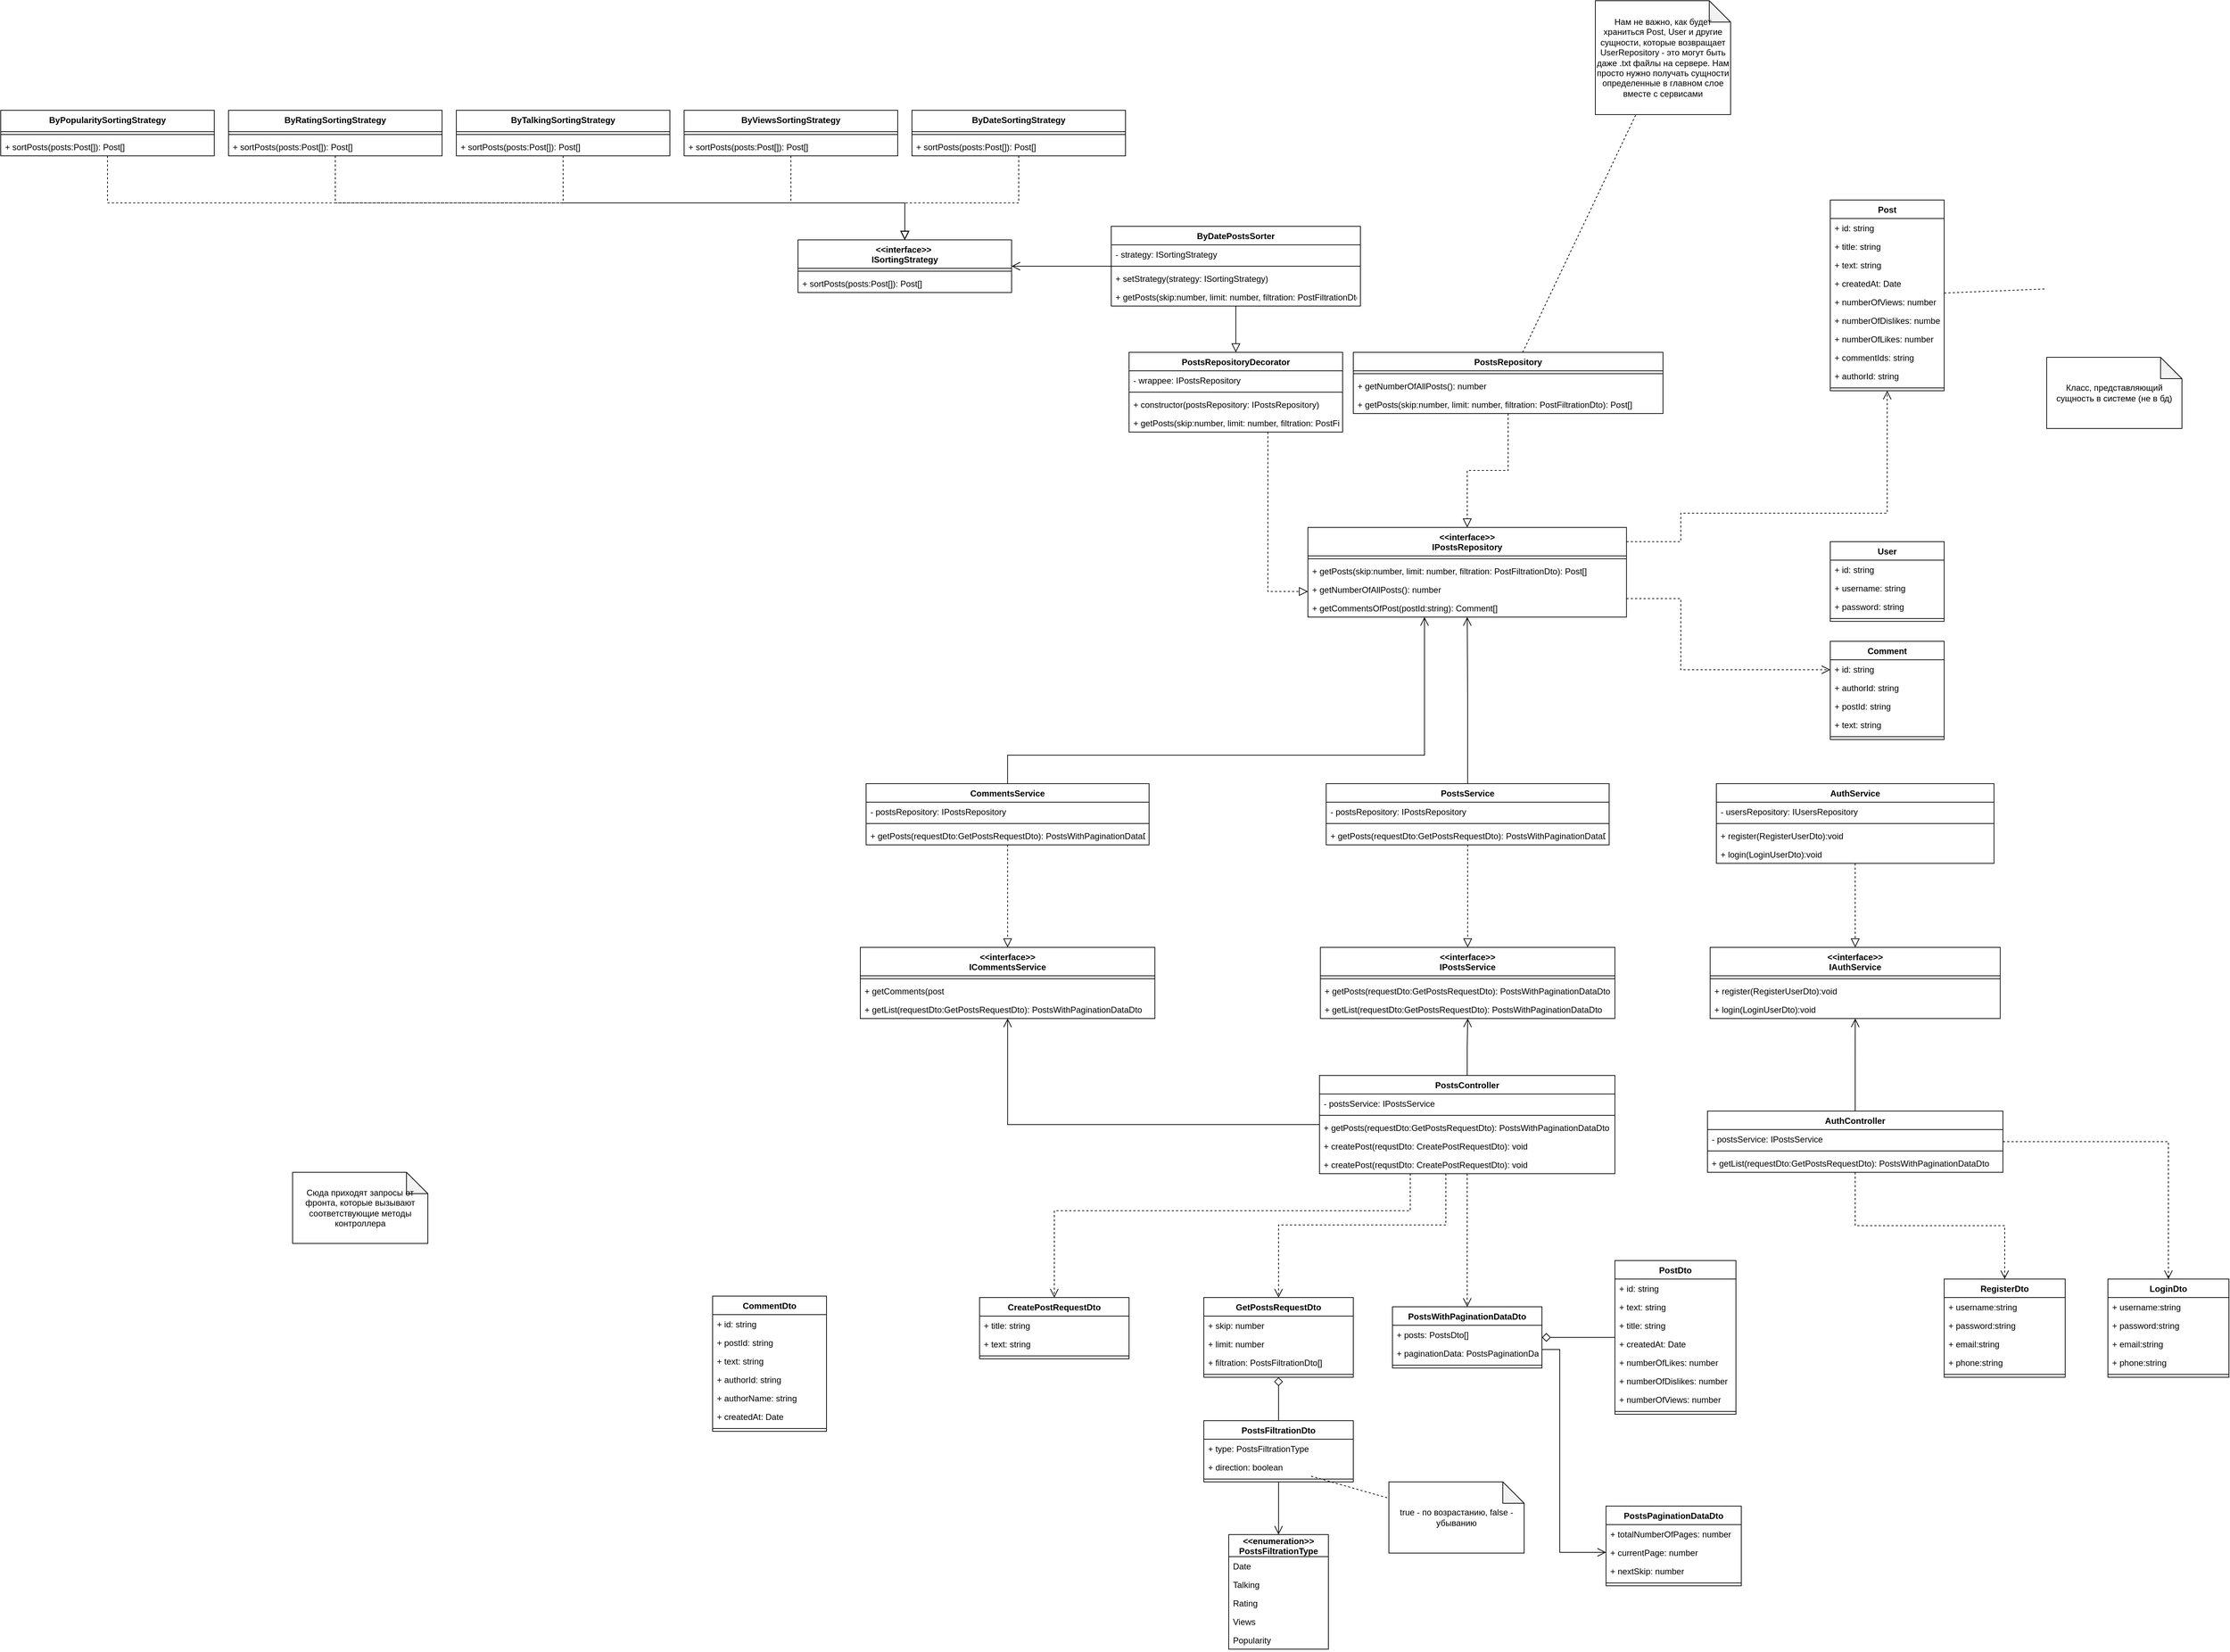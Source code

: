 <mxfile version="20.4.0" type="github">
  <diagram id="F95wo3n_SIfFYO3eJ3C-" name="Страница 1">
    <mxGraphModel dx="3279" dy="2104" grid="1" gridSize="10" guides="1" tooltips="1" connect="1" arrows="1" fold="1" page="1" pageScale="1" pageWidth="827" pageHeight="1169" math="0" shadow="0">
      <root>
        <mxCell id="0" />
        <mxCell id="1" parent="0" />
        <mxCell id="58PTY_vBODCg1kWdzX_q-9" style="edgeStyle=orthogonalEdgeStyle;rounded=0;orthogonalLoop=1;jettySize=auto;html=1;endArrow=open;endFill=0;endSize=10;startSize=10;" edge="1" parent="1" source="58PTY_vBODCg1kWdzX_q-12" target="58PTY_vBODCg1kWdzX_q-22">
          <mxGeometry relative="1" as="geometry" />
        </mxCell>
        <mxCell id="58PTY_vBODCg1kWdzX_q-10" style="edgeStyle=orthogonalEdgeStyle;rounded=0;orthogonalLoop=1;jettySize=auto;html=1;startArrow=none;startFill=0;endArrow=open;endFill=0;startSize=10;endSize=10;dashed=1;" edge="1" parent="1" source="58PTY_vBODCg1kWdzX_q-12" target="58PTY_vBODCg1kWdzX_q-27">
          <mxGeometry relative="1" as="geometry" />
        </mxCell>
        <mxCell id="58PTY_vBODCg1kWdzX_q-11" style="edgeStyle=orthogonalEdgeStyle;rounded=0;orthogonalLoop=1;jettySize=auto;html=1;dashed=1;startArrow=none;startFill=0;endArrow=open;endFill=0;startSize=10;endSize=10;" edge="1" parent="1" source="58PTY_vBODCg1kWdzX_q-12" target="58PTY_vBODCg1kWdzX_q-57">
          <mxGeometry relative="1" as="geometry">
            <Array as="points">
              <mxPoint x="380" y="810" />
              <mxPoint x="145" y="810" />
            </Array>
          </mxGeometry>
        </mxCell>
        <mxCell id="58PTY_vBODCg1kWdzX_q-169" style="edgeStyle=orthogonalEdgeStyle;rounded=0;orthogonalLoop=1;jettySize=auto;html=1;endArrow=open;endFill=0;startSize=10;endSize=10;strokeColor=none;" edge="1" parent="1" source="58PTY_vBODCg1kWdzX_q-12" target="58PTY_vBODCg1kWdzX_q-166">
          <mxGeometry relative="1" as="geometry" />
        </mxCell>
        <mxCell id="58PTY_vBODCg1kWdzX_q-223" style="edgeStyle=orthogonalEdgeStyle;rounded=0;orthogonalLoop=1;jettySize=auto;html=1;endArrow=open;endFill=0;startSize=10;endSize=10;" edge="1" parent="1" source="58PTY_vBODCg1kWdzX_q-12" target="58PTY_vBODCg1kWdzX_q-214">
          <mxGeometry relative="1" as="geometry" />
        </mxCell>
        <mxCell id="58PTY_vBODCg1kWdzX_q-237" style="edgeStyle=orthogonalEdgeStyle;rounded=0;orthogonalLoop=1;jettySize=auto;html=1;endArrow=open;endFill=0;startSize=10;endSize=10;dashed=1;" edge="1" parent="1" source="58PTY_vBODCg1kWdzX_q-12" target="58PTY_vBODCg1kWdzX_q-225">
          <mxGeometry relative="1" as="geometry">
            <Array as="points">
              <mxPoint x="330" y="790" />
              <mxPoint x="-170" y="790" />
            </Array>
          </mxGeometry>
        </mxCell>
        <mxCell id="58PTY_vBODCg1kWdzX_q-12" value="PostsController" style="swimlane;fontStyle=1;align=center;verticalAlign=top;childLayout=stackLayout;horizontal=1;startSize=26;horizontalStack=0;resizeParent=1;resizeParentMax=0;resizeLast=0;collapsible=1;marginBottom=0;" vertex="1" parent="1">
          <mxGeometry x="202.5" y="600" width="415" height="138" as="geometry" />
        </mxCell>
        <mxCell id="58PTY_vBODCg1kWdzX_q-13" value="- postsService: IPostsService" style="text;strokeColor=none;fillColor=none;align=left;verticalAlign=top;spacingLeft=4;spacingRight=4;overflow=hidden;rotatable=0;points=[[0,0.5],[1,0.5]];portConstraint=eastwest;" vertex="1" parent="58PTY_vBODCg1kWdzX_q-12">
          <mxGeometry y="26" width="415" height="26" as="geometry" />
        </mxCell>
        <mxCell id="58PTY_vBODCg1kWdzX_q-14" value="" style="line;strokeWidth=1;fillColor=none;align=left;verticalAlign=middle;spacingTop=-1;spacingLeft=3;spacingRight=3;rotatable=0;labelPosition=right;points=[];portConstraint=eastwest;strokeColor=inherit;" vertex="1" parent="58PTY_vBODCg1kWdzX_q-12">
          <mxGeometry y="52" width="415" height="8" as="geometry" />
        </mxCell>
        <mxCell id="58PTY_vBODCg1kWdzX_q-15" value="+ getPosts(requestDto:GetPostsRequestDto): PostsWithPaginationDataDto" style="text;strokeColor=none;fillColor=none;align=left;verticalAlign=top;spacingLeft=4;spacingRight=4;overflow=hidden;rotatable=0;points=[[0,0.5],[1,0.5]];portConstraint=eastwest;" vertex="1" parent="58PTY_vBODCg1kWdzX_q-12">
          <mxGeometry y="60" width="415" height="26" as="geometry" />
        </mxCell>
        <mxCell id="58PTY_vBODCg1kWdzX_q-224" value="+ createPost(requstDto: CreatePostRequestDto): void" style="text;strokeColor=none;fillColor=none;align=left;verticalAlign=top;spacingLeft=4;spacingRight=4;overflow=hidden;rotatable=0;points=[[0,0.5],[1,0.5]];portConstraint=eastwest;" vertex="1" parent="58PTY_vBODCg1kWdzX_q-12">
          <mxGeometry y="86" width="415" height="26" as="geometry" />
        </mxCell>
        <mxCell id="58PTY_vBODCg1kWdzX_q-238" value="+ createPost(requstDto: CreatePostRequestDto): void" style="text;strokeColor=none;fillColor=none;align=left;verticalAlign=top;spacingLeft=4;spacingRight=4;overflow=hidden;rotatable=0;points=[[0,0.5],[1,0.5]];portConstraint=eastwest;" vertex="1" parent="58PTY_vBODCg1kWdzX_q-12">
          <mxGeometry y="112" width="415" height="26" as="geometry" />
        </mxCell>
        <mxCell id="58PTY_vBODCg1kWdzX_q-16" style="edgeStyle=orthogonalEdgeStyle;rounded=0;orthogonalLoop=1;jettySize=auto;html=1;endArrow=block;endFill=0;startSize=10;endSize=10;dashed=1;" edge="1" parent="1" source="58PTY_vBODCg1kWdzX_q-18" target="58PTY_vBODCg1kWdzX_q-22">
          <mxGeometry relative="1" as="geometry" />
        </mxCell>
        <mxCell id="58PTY_vBODCg1kWdzX_q-17" style="edgeStyle=orthogonalEdgeStyle;rounded=0;orthogonalLoop=1;jettySize=auto;html=1;startArrow=none;startFill=0;endArrow=open;endFill=0;startSize=10;endSize=10;" edge="1" parent="1" source="58PTY_vBODCg1kWdzX_q-18" target="58PTY_vBODCg1kWdzX_q-52">
          <mxGeometry relative="1" as="geometry" />
        </mxCell>
        <mxCell id="58PTY_vBODCg1kWdzX_q-18" value="PostsService" style="swimlane;fontStyle=1;align=center;verticalAlign=top;childLayout=stackLayout;horizontal=1;startSize=26;horizontalStack=0;resizeParent=1;resizeParentMax=0;resizeLast=0;collapsible=1;marginBottom=0;" vertex="1" parent="1">
          <mxGeometry x="211.88" y="190" width="397.5" height="86" as="geometry" />
        </mxCell>
        <mxCell id="58PTY_vBODCg1kWdzX_q-19" value="- postsRepository: IPostsRepository" style="text;strokeColor=none;fillColor=none;align=left;verticalAlign=top;spacingLeft=4;spacingRight=4;overflow=hidden;rotatable=0;points=[[0,0.5],[1,0.5]];portConstraint=eastwest;" vertex="1" parent="58PTY_vBODCg1kWdzX_q-18">
          <mxGeometry y="26" width="397.5" height="26" as="geometry" />
        </mxCell>
        <mxCell id="58PTY_vBODCg1kWdzX_q-20" value="" style="line;strokeWidth=1;fillColor=none;align=left;verticalAlign=middle;spacingTop=-1;spacingLeft=3;spacingRight=3;rotatable=0;labelPosition=right;points=[];portConstraint=eastwest;strokeColor=inherit;" vertex="1" parent="58PTY_vBODCg1kWdzX_q-18">
          <mxGeometry y="52" width="397.5" height="8" as="geometry" />
        </mxCell>
        <mxCell id="58PTY_vBODCg1kWdzX_q-21" value="+ getPosts(requestDto:GetPostsRequestDto): PostsWithPaginationDataDto" style="text;strokeColor=none;fillColor=none;align=left;verticalAlign=top;spacingLeft=4;spacingRight=4;overflow=hidden;rotatable=0;points=[[0,0.5],[1,0.5]];portConstraint=eastwest;" vertex="1" parent="58PTY_vBODCg1kWdzX_q-18">
          <mxGeometry y="60" width="397.5" height="26" as="geometry" />
        </mxCell>
        <mxCell id="58PTY_vBODCg1kWdzX_q-22" value="&lt;&lt;interface&gt;&gt;&#xa;IPostsService" style="swimlane;fontStyle=1;align=center;verticalAlign=top;childLayout=stackLayout;horizontal=1;startSize=40;horizontalStack=0;resizeParent=1;resizeParentMax=0;resizeLast=0;collapsible=1;marginBottom=0;" vertex="1" parent="1">
          <mxGeometry x="203.75" y="420" width="413.75" height="100" as="geometry" />
        </mxCell>
        <mxCell id="58PTY_vBODCg1kWdzX_q-23" value="" style="line;strokeWidth=1;fillColor=none;align=left;verticalAlign=middle;spacingTop=-1;spacingLeft=3;spacingRight=3;rotatable=0;labelPosition=right;points=[];portConstraint=eastwest;strokeColor=inherit;" vertex="1" parent="58PTY_vBODCg1kWdzX_q-22">
          <mxGeometry y="40" width="413.75" height="8" as="geometry" />
        </mxCell>
        <mxCell id="58PTY_vBODCg1kWdzX_q-24" value="+ getPosts(requestDto:GetPostsRequestDto): PostsWithPaginationDataDto" style="text;strokeColor=none;fillColor=none;align=left;verticalAlign=top;spacingLeft=4;spacingRight=4;overflow=hidden;rotatable=0;points=[[0,0.5],[1,0.5]];portConstraint=eastwest;" vertex="1" parent="58PTY_vBODCg1kWdzX_q-22">
          <mxGeometry y="48" width="413.75" height="26" as="geometry" />
        </mxCell>
        <mxCell id="58PTY_vBODCg1kWdzX_q-200" value="+ getList(requestDto:GetPostsRequestDto): PostsWithPaginationDataDto" style="text;strokeColor=none;fillColor=none;align=left;verticalAlign=top;spacingLeft=4;spacingRight=4;overflow=hidden;rotatable=0;points=[[0,0.5],[1,0.5]];portConstraint=eastwest;" vertex="1" parent="58PTY_vBODCg1kWdzX_q-22">
          <mxGeometry y="74" width="413.75" height="26" as="geometry" />
        </mxCell>
        <mxCell id="58PTY_vBODCg1kWdzX_q-25" style="edgeStyle=orthogonalEdgeStyle;rounded=0;orthogonalLoop=1;jettySize=auto;html=1;endArrow=none;endFill=0;startSize=10;endSize=10;startArrow=diamond;startFill=0;" edge="1" parent="1" source="58PTY_vBODCg1kWdzX_q-27" target="58PTY_vBODCg1kWdzX_q-31">
          <mxGeometry relative="1" as="geometry" />
        </mxCell>
        <mxCell id="58PTY_vBODCg1kWdzX_q-26" style="edgeStyle=orthogonalEdgeStyle;rounded=0;orthogonalLoop=1;jettySize=auto;html=1;startArrow=none;startFill=0;endArrow=open;endFill=0;startSize=10;endSize=10;" edge="1" parent="1" source="58PTY_vBODCg1kWdzX_q-27" target="58PTY_vBODCg1kWdzX_q-42">
          <mxGeometry relative="1" as="geometry">
            <Array as="points">
              <mxPoint x="540" y="985" />
              <mxPoint x="540" y="1270" />
            </Array>
          </mxGeometry>
        </mxCell>
        <mxCell id="58PTY_vBODCg1kWdzX_q-27" value="PostsWithPaginationDataDto" style="swimlane;fontStyle=1;align=center;verticalAlign=top;childLayout=stackLayout;horizontal=1;startSize=26;horizontalStack=0;resizeParent=1;resizeParentMax=0;resizeLast=0;collapsible=1;marginBottom=0;" vertex="1" parent="1">
          <mxGeometry x="305" y="925" width="210" height="86" as="geometry" />
        </mxCell>
        <mxCell id="58PTY_vBODCg1kWdzX_q-28" value="+ posts: PostsDto[]" style="text;strokeColor=none;fillColor=none;align=left;verticalAlign=top;spacingLeft=4;spacingRight=4;overflow=hidden;rotatable=0;points=[[0,0.5],[1,0.5]];portConstraint=eastwest;" vertex="1" parent="58PTY_vBODCg1kWdzX_q-27">
          <mxGeometry y="26" width="210" height="26" as="geometry" />
        </mxCell>
        <mxCell id="58PTY_vBODCg1kWdzX_q-29" value="+ paginationData: PostsPaginationDataDto" style="text;strokeColor=none;fillColor=none;align=left;verticalAlign=top;spacingLeft=4;spacingRight=4;overflow=hidden;rotatable=0;points=[[0,0.5],[1,0.5]];portConstraint=eastwest;" vertex="1" parent="58PTY_vBODCg1kWdzX_q-27">
          <mxGeometry y="52" width="210" height="26" as="geometry" />
        </mxCell>
        <mxCell id="58PTY_vBODCg1kWdzX_q-30" value="" style="line;strokeWidth=1;fillColor=none;align=left;verticalAlign=middle;spacingTop=-1;spacingLeft=3;spacingRight=3;rotatable=0;labelPosition=right;points=[];portConstraint=eastwest;strokeColor=inherit;" vertex="1" parent="58PTY_vBODCg1kWdzX_q-27">
          <mxGeometry y="78" width="210" height="8" as="geometry" />
        </mxCell>
        <mxCell id="58PTY_vBODCg1kWdzX_q-31" value="PostDto" style="swimlane;fontStyle=1;align=center;verticalAlign=top;childLayout=stackLayout;horizontal=1;startSize=26;horizontalStack=0;resizeParent=1;resizeParentMax=0;resizeLast=0;collapsible=1;marginBottom=0;" vertex="1" parent="1">
          <mxGeometry x="617.5" y="860" width="170" height="216" as="geometry" />
        </mxCell>
        <mxCell id="58PTY_vBODCg1kWdzX_q-32" value="+ id: string" style="text;strokeColor=none;fillColor=none;align=left;verticalAlign=top;spacingLeft=4;spacingRight=4;overflow=hidden;rotatable=0;points=[[0,0.5],[1,0.5]];portConstraint=eastwest;" vertex="1" parent="58PTY_vBODCg1kWdzX_q-31">
          <mxGeometry y="26" width="170" height="26" as="geometry" />
        </mxCell>
        <mxCell id="58PTY_vBODCg1kWdzX_q-230" value="+ text: string" style="text;strokeColor=none;fillColor=none;align=left;verticalAlign=top;spacingLeft=4;spacingRight=4;overflow=hidden;rotatable=0;points=[[0,0.5],[1,0.5]];portConstraint=eastwest;" vertex="1" parent="58PTY_vBODCg1kWdzX_q-31">
          <mxGeometry y="52" width="170" height="26" as="geometry" />
        </mxCell>
        <mxCell id="58PTY_vBODCg1kWdzX_q-33" value="+ title: string" style="text;strokeColor=none;fillColor=none;align=left;verticalAlign=top;spacingLeft=4;spacingRight=4;overflow=hidden;rotatable=0;points=[[0,0.5],[1,0.5]];portConstraint=eastwest;" vertex="1" parent="58PTY_vBODCg1kWdzX_q-31">
          <mxGeometry y="78" width="170" height="26" as="geometry" />
        </mxCell>
        <mxCell id="58PTY_vBODCg1kWdzX_q-34" value="+ createdAt: Date" style="text;strokeColor=none;fillColor=none;align=left;verticalAlign=top;spacingLeft=4;spacingRight=4;overflow=hidden;rotatable=0;points=[[0,0.5],[1,0.5]];portConstraint=eastwest;" vertex="1" parent="58PTY_vBODCg1kWdzX_q-31">
          <mxGeometry y="104" width="170" height="26" as="geometry" />
        </mxCell>
        <mxCell id="58PTY_vBODCg1kWdzX_q-36" value="+ numberOfLikes: number" style="text;strokeColor=none;fillColor=none;align=left;verticalAlign=top;spacingLeft=4;spacingRight=4;overflow=hidden;rotatable=0;points=[[0,0.5],[1,0.5]];portConstraint=eastwest;" vertex="1" parent="58PTY_vBODCg1kWdzX_q-31">
          <mxGeometry y="130" width="170" height="26" as="geometry" />
        </mxCell>
        <mxCell id="58PTY_vBODCg1kWdzX_q-37" value="+ numberOfDislikes: number" style="text;strokeColor=none;fillColor=none;align=left;verticalAlign=top;spacingLeft=4;spacingRight=4;overflow=hidden;rotatable=0;points=[[0,0.5],[1,0.5]];portConstraint=eastwest;" vertex="1" parent="58PTY_vBODCg1kWdzX_q-31">
          <mxGeometry y="156" width="170" height="26" as="geometry" />
        </mxCell>
        <mxCell id="58PTY_vBODCg1kWdzX_q-38" value="+ numberOfViews: number" style="text;strokeColor=none;fillColor=none;align=left;verticalAlign=top;spacingLeft=4;spacingRight=4;overflow=hidden;rotatable=0;points=[[0,0.5],[1,0.5]];portConstraint=eastwest;" vertex="1" parent="58PTY_vBODCg1kWdzX_q-31">
          <mxGeometry y="182" width="170" height="26" as="geometry" />
        </mxCell>
        <mxCell id="58PTY_vBODCg1kWdzX_q-39" value="" style="line;strokeWidth=1;fillColor=none;align=left;verticalAlign=middle;spacingTop=-1;spacingLeft=3;spacingRight=3;rotatable=0;labelPosition=right;points=[];portConstraint=eastwest;strokeColor=inherit;" vertex="1" parent="58PTY_vBODCg1kWdzX_q-31">
          <mxGeometry y="208" width="170" height="8" as="geometry" />
        </mxCell>
        <mxCell id="58PTY_vBODCg1kWdzX_q-40" value="PostsPaginationDataDto" style="swimlane;fontStyle=1;align=center;verticalAlign=top;childLayout=stackLayout;horizontal=1;startSize=26;horizontalStack=0;resizeParent=1;resizeParentMax=0;resizeLast=0;collapsible=1;marginBottom=0;" vertex="1" parent="1">
          <mxGeometry x="605" y="1205" width="190" height="112" as="geometry" />
        </mxCell>
        <mxCell id="58PTY_vBODCg1kWdzX_q-41" value="+ totalNumberOfPages: number" style="text;strokeColor=none;fillColor=none;align=left;verticalAlign=top;spacingLeft=4;spacingRight=4;overflow=hidden;rotatable=0;points=[[0,0.5],[1,0.5]];portConstraint=eastwest;" vertex="1" parent="58PTY_vBODCg1kWdzX_q-40">
          <mxGeometry y="26" width="190" height="26" as="geometry" />
        </mxCell>
        <mxCell id="58PTY_vBODCg1kWdzX_q-42" value="+ currentPage: number" style="text;strokeColor=none;fillColor=none;align=left;verticalAlign=top;spacingLeft=4;spacingRight=4;overflow=hidden;rotatable=0;points=[[0,0.5],[1,0.5]];portConstraint=eastwest;" vertex="1" parent="58PTY_vBODCg1kWdzX_q-40">
          <mxGeometry y="52" width="190" height="26" as="geometry" />
        </mxCell>
        <mxCell id="58PTY_vBODCg1kWdzX_q-43" value="+ nextSkip: number" style="text;strokeColor=none;fillColor=none;align=left;verticalAlign=top;spacingLeft=4;spacingRight=4;overflow=hidden;rotatable=0;points=[[0,0.5],[1,0.5]];portConstraint=eastwest;" vertex="1" parent="58PTY_vBODCg1kWdzX_q-40">
          <mxGeometry y="78" width="190" height="26" as="geometry" />
        </mxCell>
        <mxCell id="58PTY_vBODCg1kWdzX_q-44" value="" style="line;strokeWidth=1;fillColor=none;align=left;verticalAlign=middle;spacingTop=-1;spacingLeft=3;spacingRight=3;rotatable=0;labelPosition=right;points=[];portConstraint=eastwest;strokeColor=inherit;" vertex="1" parent="58PTY_vBODCg1kWdzX_q-40">
          <mxGeometry y="104" width="190" height="8" as="geometry" />
        </mxCell>
        <mxCell id="58PTY_vBODCg1kWdzX_q-45" style="edgeStyle=orthogonalEdgeStyle;rounded=0;orthogonalLoop=1;jettySize=auto;html=1;endArrow=block;endFill=0;startSize=10;endSize=10;dashed=1;" edge="1" parent="1" source="58PTY_vBODCg1kWdzX_q-46" target="58PTY_vBODCg1kWdzX_q-52">
          <mxGeometry relative="1" as="geometry" />
        </mxCell>
        <mxCell id="58PTY_vBODCg1kWdzX_q-46" value="PostsRepository" style="swimlane;fontStyle=1;align=center;verticalAlign=top;childLayout=stackLayout;horizontal=1;startSize=26;horizontalStack=0;resizeParent=1;resizeParentMax=0;resizeLast=0;collapsible=1;marginBottom=0;" vertex="1" parent="1">
          <mxGeometry x="250" y="-416" width="435" height="86" as="geometry" />
        </mxCell>
        <mxCell id="58PTY_vBODCg1kWdzX_q-48" value="" style="line;strokeWidth=1;fillColor=none;align=left;verticalAlign=middle;spacingTop=-1;spacingLeft=3;spacingRight=3;rotatable=0;labelPosition=right;points=[];portConstraint=eastwest;strokeColor=inherit;" vertex="1" parent="58PTY_vBODCg1kWdzX_q-46">
          <mxGeometry y="26" width="435" height="8" as="geometry" />
        </mxCell>
        <mxCell id="58PTY_vBODCg1kWdzX_q-49" value="+ getNumberOfAllPosts(): number" style="text;strokeColor=none;fillColor=none;align=left;verticalAlign=top;spacingLeft=4;spacingRight=4;overflow=hidden;rotatable=0;points=[[0,0.5],[1,0.5]];portConstraint=eastwest;" vertex="1" parent="58PTY_vBODCg1kWdzX_q-46">
          <mxGeometry y="34" width="435" height="26" as="geometry" />
        </mxCell>
        <mxCell id="58PTY_vBODCg1kWdzX_q-50" value="+ getPosts(skip:number, limit: number, filtration: PostFiltrationDto): Post[]" style="text;strokeColor=none;fillColor=none;align=left;verticalAlign=top;spacingLeft=4;spacingRight=4;overflow=hidden;rotatable=0;points=[[0,0.5],[1,0.5]];portConstraint=eastwest;" vertex="1" parent="58PTY_vBODCg1kWdzX_q-46">
          <mxGeometry y="60" width="435" height="26" as="geometry" />
        </mxCell>
        <mxCell id="58PTY_vBODCg1kWdzX_q-51" style="edgeStyle=orthogonalEdgeStyle;rounded=0;orthogonalLoop=1;jettySize=auto;html=1;startArrow=none;startFill=0;endArrow=open;endFill=0;startSize=10;endSize=10;dashed=1;" edge="1" parent="1" source="58PTY_vBODCg1kWdzX_q-52" target="58PTY_vBODCg1kWdzX_q-76">
          <mxGeometry relative="1" as="geometry">
            <Array as="points">
              <mxPoint x="710" y="-150" />
              <mxPoint x="710" y="-190" />
              <mxPoint x="1000" y="-190" />
            </Array>
          </mxGeometry>
        </mxCell>
        <mxCell id="58PTY_vBODCg1kWdzX_q-153" style="edgeStyle=orthogonalEdgeStyle;rounded=0;orthogonalLoop=1;jettySize=auto;html=1;dashed=1;endArrow=open;endFill=0;startSize=10;endSize=10;" edge="1" parent="1" source="58PTY_vBODCg1kWdzX_q-52" target="58PTY_vBODCg1kWdzX_q-132">
          <mxGeometry relative="1" as="geometry">
            <Array as="points">
              <mxPoint x="710" y="-70" />
              <mxPoint x="710" y="30" />
            </Array>
          </mxGeometry>
        </mxCell>
        <mxCell id="58PTY_vBODCg1kWdzX_q-52" value="&lt;&lt;interface&gt;&gt;&#xa;IPostsRepository" style="swimlane;fontStyle=1;align=center;verticalAlign=top;childLayout=stackLayout;horizontal=1;startSize=40;horizontalStack=0;resizeParent=1;resizeParentMax=0;resizeLast=0;collapsible=1;marginBottom=0;" vertex="1" parent="1">
          <mxGeometry x="186.25" y="-170" width="447.5" height="126" as="geometry" />
        </mxCell>
        <mxCell id="58PTY_vBODCg1kWdzX_q-53" value="" style="line;strokeWidth=1;fillColor=none;align=left;verticalAlign=middle;spacingTop=-1;spacingLeft=3;spacingRight=3;rotatable=0;labelPosition=right;points=[];portConstraint=eastwest;strokeColor=inherit;" vertex="1" parent="58PTY_vBODCg1kWdzX_q-52">
          <mxGeometry y="40" width="447.5" height="8" as="geometry" />
        </mxCell>
        <mxCell id="58PTY_vBODCg1kWdzX_q-54" value="+ getPosts(skip:number, limit: number, filtration: PostFiltrationDto): Post[]" style="text;strokeColor=none;fillColor=none;align=left;verticalAlign=top;spacingLeft=4;spacingRight=4;overflow=hidden;rotatable=0;points=[[0,0.5],[1,0.5]];portConstraint=eastwest;" vertex="1" parent="58PTY_vBODCg1kWdzX_q-52">
          <mxGeometry y="48" width="447.5" height="26" as="geometry" />
        </mxCell>
        <mxCell id="58PTY_vBODCg1kWdzX_q-55" value="+ getNumberOfAllPosts(): number" style="text;strokeColor=none;fillColor=none;align=left;verticalAlign=top;spacingLeft=4;spacingRight=4;overflow=hidden;rotatable=0;points=[[0,0.5],[1,0.5]];portConstraint=eastwest;" vertex="1" parent="58PTY_vBODCg1kWdzX_q-52">
          <mxGeometry y="74" width="447.5" height="26" as="geometry" />
        </mxCell>
        <mxCell id="58PTY_vBODCg1kWdzX_q-201" value="+ getCommentsOfPost(postId:string): Comment[]" style="text;strokeColor=none;fillColor=none;align=left;verticalAlign=top;spacingLeft=4;spacingRight=4;overflow=hidden;rotatable=0;points=[[0,0.5],[1,0.5]];portConstraint=eastwest;" vertex="1" parent="58PTY_vBODCg1kWdzX_q-52">
          <mxGeometry y="100" width="447.5" height="26" as="geometry" />
        </mxCell>
        <mxCell id="58PTY_vBODCg1kWdzX_q-56" style="edgeStyle=orthogonalEdgeStyle;rounded=0;orthogonalLoop=1;jettySize=auto;html=1;startArrow=diamond;startFill=0;endArrow=none;endFill=0;startSize=10;endSize=10;" edge="1" parent="1" source="58PTY_vBODCg1kWdzX_q-57" target="58PTY_vBODCg1kWdzX_q-69">
          <mxGeometry relative="1" as="geometry" />
        </mxCell>
        <mxCell id="58PTY_vBODCg1kWdzX_q-57" value="GetPostsRequestDto" style="swimlane;fontStyle=1;align=center;verticalAlign=top;childLayout=stackLayout;horizontal=1;startSize=26;horizontalStack=0;resizeParent=1;resizeParentMax=0;resizeLast=0;collapsible=1;marginBottom=0;" vertex="1" parent="1">
          <mxGeometry x="40" y="912" width="210" height="112" as="geometry" />
        </mxCell>
        <mxCell id="58PTY_vBODCg1kWdzX_q-58" value="+ skip: number" style="text;strokeColor=none;fillColor=none;align=left;verticalAlign=top;spacingLeft=4;spacingRight=4;overflow=hidden;rotatable=0;points=[[0,0.5],[1,0.5]];portConstraint=eastwest;" vertex="1" parent="58PTY_vBODCg1kWdzX_q-57">
          <mxGeometry y="26" width="210" height="26" as="geometry" />
        </mxCell>
        <mxCell id="58PTY_vBODCg1kWdzX_q-59" value="+ limit: number" style="text;strokeColor=none;fillColor=none;align=left;verticalAlign=top;spacingLeft=4;spacingRight=4;overflow=hidden;rotatable=0;points=[[0,0.5],[1,0.5]];portConstraint=eastwest;" vertex="1" parent="58PTY_vBODCg1kWdzX_q-57">
          <mxGeometry y="52" width="210" height="26" as="geometry" />
        </mxCell>
        <mxCell id="58PTY_vBODCg1kWdzX_q-60" value="+ filtration: PostsFiltrationDto[] " style="text;strokeColor=none;fillColor=none;align=left;verticalAlign=top;spacingLeft=4;spacingRight=4;overflow=hidden;rotatable=0;points=[[0,0.5],[1,0.5]];portConstraint=eastwest;" vertex="1" parent="58PTY_vBODCg1kWdzX_q-57">
          <mxGeometry y="78" width="210" height="26" as="geometry" />
        </mxCell>
        <mxCell id="58PTY_vBODCg1kWdzX_q-61" value="" style="line;strokeWidth=1;fillColor=none;align=left;verticalAlign=middle;spacingTop=-1;spacingLeft=3;spacingRight=3;rotatable=0;labelPosition=right;points=[];portConstraint=eastwest;strokeColor=inherit;" vertex="1" parent="58PTY_vBODCg1kWdzX_q-57">
          <mxGeometry y="104" width="210" height="8" as="geometry" />
        </mxCell>
        <mxCell id="58PTY_vBODCg1kWdzX_q-62" value="&lt;&lt;enumeration&gt;&gt;&#xa;PostsFiltrationType" style="swimlane;fontStyle=1;childLayout=stackLayout;horizontal=1;startSize=31;horizontalStack=0;resizeParent=1;resizeParentMax=0;resizeLast=0;collapsible=1;marginBottom=0;labelBackgroundColor=none;fontColor=#000000;" vertex="1" parent="1">
          <mxGeometry x="75" y="1245" width="140" height="161" as="geometry" />
        </mxCell>
        <mxCell id="58PTY_vBODCg1kWdzX_q-63" value="Date" style="text;align=left;verticalAlign=top;spacingLeft=4;spacingRight=4;overflow=hidden;rotatable=0;points=[[0,0.5],[1,0.5]];portConstraint=eastwest;labelBackgroundColor=none;fontColor=#000000;" vertex="1" parent="58PTY_vBODCg1kWdzX_q-62">
          <mxGeometry y="31" width="140" height="26" as="geometry" />
        </mxCell>
        <mxCell id="58PTY_vBODCg1kWdzX_q-64" value="Talking" style="text;align=left;verticalAlign=top;spacingLeft=4;spacingRight=4;overflow=hidden;rotatable=0;points=[[0,0.5],[1,0.5]];portConstraint=eastwest;labelBackgroundColor=none;fontColor=#000000;" vertex="1" parent="58PTY_vBODCg1kWdzX_q-62">
          <mxGeometry y="57" width="140" height="26" as="geometry" />
        </mxCell>
        <mxCell id="58PTY_vBODCg1kWdzX_q-65" value="Rating" style="text;align=left;verticalAlign=top;spacingLeft=4;spacingRight=4;overflow=hidden;rotatable=0;points=[[0,0.5],[1,0.5]];portConstraint=eastwest;labelBackgroundColor=none;fontColor=#000000;" vertex="1" parent="58PTY_vBODCg1kWdzX_q-62">
          <mxGeometry y="83" width="140" height="26" as="geometry" />
        </mxCell>
        <mxCell id="58PTY_vBODCg1kWdzX_q-66" value="Views" style="text;align=left;verticalAlign=top;spacingLeft=4;spacingRight=4;overflow=hidden;rotatable=0;points=[[0,0.5],[1,0.5]];portConstraint=eastwest;labelBackgroundColor=none;fontColor=#000000;" vertex="1" parent="58PTY_vBODCg1kWdzX_q-62">
          <mxGeometry y="109" width="140" height="26" as="geometry" />
        </mxCell>
        <mxCell id="58PTY_vBODCg1kWdzX_q-67" value="Popularity" style="text;align=left;verticalAlign=top;spacingLeft=4;spacingRight=4;overflow=hidden;rotatable=0;points=[[0,0.5],[1,0.5]];portConstraint=eastwest;labelBackgroundColor=none;fontColor=#000000;" vertex="1" parent="58PTY_vBODCg1kWdzX_q-62">
          <mxGeometry y="135" width="140" height="26" as="geometry" />
        </mxCell>
        <mxCell id="58PTY_vBODCg1kWdzX_q-68" style="edgeStyle=orthogonalEdgeStyle;rounded=0;orthogonalLoop=1;jettySize=auto;html=1;startArrow=none;startFill=0;endArrow=open;endFill=0;startSize=10;endSize=10;" edge="1" parent="1" source="58PTY_vBODCg1kWdzX_q-69" target="58PTY_vBODCg1kWdzX_q-62">
          <mxGeometry relative="1" as="geometry" />
        </mxCell>
        <mxCell id="58PTY_vBODCg1kWdzX_q-69" value="PostsFiltrationDto" style="swimlane;fontStyle=1;align=center;verticalAlign=top;childLayout=stackLayout;horizontal=1;startSize=26;horizontalStack=0;resizeParent=1;resizeParentMax=0;resizeLast=0;collapsible=1;marginBottom=0;" vertex="1" parent="1">
          <mxGeometry x="40" y="1085" width="210" height="86" as="geometry" />
        </mxCell>
        <mxCell id="58PTY_vBODCg1kWdzX_q-70" value="+ type: PostsFiltrationType" style="text;strokeColor=none;fillColor=none;align=left;verticalAlign=top;spacingLeft=4;spacingRight=4;overflow=hidden;rotatable=0;points=[[0,0.5],[1,0.5]];portConstraint=eastwest;" vertex="1" parent="58PTY_vBODCg1kWdzX_q-69">
          <mxGeometry y="26" width="210" height="26" as="geometry" />
        </mxCell>
        <mxCell id="58PTY_vBODCg1kWdzX_q-71" value="+ direction: boolean " style="text;strokeColor=none;fillColor=none;align=left;verticalAlign=top;spacingLeft=4;spacingRight=4;overflow=hidden;rotatable=0;points=[[0,0.5],[1,0.5]];portConstraint=eastwest;" vertex="1" parent="58PTY_vBODCg1kWdzX_q-69">
          <mxGeometry y="52" width="210" height="26" as="geometry" />
        </mxCell>
        <mxCell id="58PTY_vBODCg1kWdzX_q-72" value="" style="line;strokeWidth=1;fillColor=none;align=left;verticalAlign=middle;spacingTop=-1;spacingLeft=3;spacingRight=3;rotatable=0;labelPosition=right;points=[];portConstraint=eastwest;strokeColor=inherit;" vertex="1" parent="58PTY_vBODCg1kWdzX_q-69">
          <mxGeometry y="78" width="210" height="8" as="geometry" />
        </mxCell>
        <mxCell id="58PTY_vBODCg1kWdzX_q-73" value="true - по возрастанию, false - убыванию" style="shape=note;whiteSpace=wrap;html=1;backgroundOutline=1;darkOpacity=0.05;" vertex="1" parent="1">
          <mxGeometry x="300" y="1171" width="190" height="100" as="geometry" />
        </mxCell>
        <mxCell id="58PTY_vBODCg1kWdzX_q-74" value="" style="endArrow=none;dashed=1;html=1;rounded=0;startSize=10;endSize=10;" edge="1" parent="1" source="58PTY_vBODCg1kWdzX_q-71" target="58PTY_vBODCg1kWdzX_q-73">
          <mxGeometry width="50" height="50" relative="1" as="geometry">
            <mxPoint x="280" y="1355" as="sourcePoint" />
            <mxPoint x="330" y="1305" as="targetPoint" />
          </mxGeometry>
        </mxCell>
        <mxCell id="58PTY_vBODCg1kWdzX_q-76" value="Post" style="swimlane;fontStyle=1;align=center;verticalAlign=top;childLayout=stackLayout;horizontal=1;startSize=26;horizontalStack=0;resizeParent=1;resizeParentMax=0;resizeLast=0;collapsible=1;marginBottom=0;" vertex="1" parent="1">
          <mxGeometry x="920" y="-630" width="160" height="268" as="geometry" />
        </mxCell>
        <mxCell id="58PTY_vBODCg1kWdzX_q-77" value="+ id: string" style="text;strokeColor=none;fillColor=none;align=left;verticalAlign=top;spacingLeft=4;spacingRight=4;overflow=hidden;rotatable=0;points=[[0,0.5],[1,0.5]];portConstraint=eastwest;" vertex="1" parent="58PTY_vBODCg1kWdzX_q-76">
          <mxGeometry y="26" width="160" height="26" as="geometry" />
        </mxCell>
        <mxCell id="58PTY_vBODCg1kWdzX_q-78" value="+ title: string" style="text;strokeColor=none;fillColor=none;align=left;verticalAlign=top;spacingLeft=4;spacingRight=4;overflow=hidden;rotatable=0;points=[[0,0.5],[1,0.5]];portConstraint=eastwest;" vertex="1" parent="58PTY_vBODCg1kWdzX_q-76">
          <mxGeometry y="52" width="160" height="26" as="geometry" />
        </mxCell>
        <mxCell id="58PTY_vBODCg1kWdzX_q-79" value="+ text: string" style="text;strokeColor=none;fillColor=none;align=left;verticalAlign=top;spacingLeft=4;spacingRight=4;overflow=hidden;rotatable=0;points=[[0,0.5],[1,0.5]];portConstraint=eastwest;" vertex="1" parent="58PTY_vBODCg1kWdzX_q-76">
          <mxGeometry y="78" width="160" height="26" as="geometry" />
        </mxCell>
        <mxCell id="58PTY_vBODCg1kWdzX_q-80" value="+ createdAt: Date" style="text;strokeColor=none;fillColor=none;align=left;verticalAlign=top;spacingLeft=4;spacingRight=4;overflow=hidden;rotatable=0;points=[[0,0.5],[1,0.5]];portConstraint=eastwest;" vertex="1" parent="58PTY_vBODCg1kWdzX_q-76">
          <mxGeometry y="104" width="160" height="26" as="geometry" />
        </mxCell>
        <mxCell id="58PTY_vBODCg1kWdzX_q-81" value="+ numberOfViews: number" style="text;strokeColor=none;fillColor=none;align=left;verticalAlign=top;spacingLeft=4;spacingRight=4;overflow=hidden;rotatable=0;points=[[0,0.5],[1,0.5]];portConstraint=eastwest;" vertex="1" parent="58PTY_vBODCg1kWdzX_q-76">
          <mxGeometry y="130" width="160" height="26" as="geometry" />
        </mxCell>
        <mxCell id="58PTY_vBODCg1kWdzX_q-82" value="+ numberOfDislikes: number" style="text;strokeColor=none;fillColor=none;align=left;verticalAlign=top;spacingLeft=4;spacingRight=4;overflow=hidden;rotatable=0;points=[[0,0.5],[1,0.5]];portConstraint=eastwest;" vertex="1" parent="58PTY_vBODCg1kWdzX_q-76">
          <mxGeometry y="156" width="160" height="26" as="geometry" />
        </mxCell>
        <mxCell id="58PTY_vBODCg1kWdzX_q-83" value="+ numberOfLikes: number" style="text;strokeColor=none;fillColor=none;align=left;verticalAlign=top;spacingLeft=4;spacingRight=4;overflow=hidden;rotatable=0;points=[[0,0.5],[1,0.5]];portConstraint=eastwest;" vertex="1" parent="58PTY_vBODCg1kWdzX_q-76">
          <mxGeometry y="182" width="160" height="26" as="geometry" />
        </mxCell>
        <mxCell id="58PTY_vBODCg1kWdzX_q-84" value="+ commentIds: string" style="text;strokeColor=none;fillColor=none;align=left;verticalAlign=top;spacingLeft=4;spacingRight=4;overflow=hidden;rotatable=0;points=[[0,0.5],[1,0.5]];portConstraint=eastwest;" vertex="1" parent="58PTY_vBODCg1kWdzX_q-76">
          <mxGeometry y="208" width="160" height="26" as="geometry" />
        </mxCell>
        <mxCell id="58PTY_vBODCg1kWdzX_q-150" value="+ authorId: string" style="text;strokeColor=none;fillColor=none;align=left;verticalAlign=top;spacingLeft=4;spacingRight=4;overflow=hidden;rotatable=0;points=[[0,0.5],[1,0.5]];portConstraint=eastwest;" vertex="1" parent="58PTY_vBODCg1kWdzX_q-76">
          <mxGeometry y="234" width="160" height="26" as="geometry" />
        </mxCell>
        <mxCell id="58PTY_vBODCg1kWdzX_q-85" value="" style="line;strokeWidth=1;fillColor=none;align=left;verticalAlign=middle;spacingTop=-1;spacingLeft=3;spacingRight=3;rotatable=0;labelPosition=right;points=[];portConstraint=eastwest;strokeColor=inherit;" vertex="1" parent="58PTY_vBODCg1kWdzX_q-76">
          <mxGeometry y="260" width="160" height="8" as="geometry" />
        </mxCell>
        <mxCell id="58PTY_vBODCg1kWdzX_q-87" value="CommentDto" style="swimlane;fontStyle=1;align=center;verticalAlign=top;childLayout=stackLayout;horizontal=1;startSize=26;horizontalStack=0;resizeParent=1;resizeParentMax=0;resizeLast=0;collapsible=1;marginBottom=0;" vertex="1" parent="1">
          <mxGeometry x="-650" y="910" width="160" height="190" as="geometry" />
        </mxCell>
        <mxCell id="58PTY_vBODCg1kWdzX_q-88" value="+ id: string" style="text;strokeColor=none;fillColor=none;align=left;verticalAlign=top;spacingLeft=4;spacingRight=4;overflow=hidden;rotatable=0;points=[[0,0.5],[1,0.5]];portConstraint=eastwest;" vertex="1" parent="58PTY_vBODCg1kWdzX_q-87">
          <mxGeometry y="26" width="160" height="26" as="geometry" />
        </mxCell>
        <mxCell id="58PTY_vBODCg1kWdzX_q-232" value="+ postId: string" style="text;strokeColor=none;fillColor=none;align=left;verticalAlign=top;spacingLeft=4;spacingRight=4;overflow=hidden;rotatable=0;points=[[0,0.5],[1,0.5]];portConstraint=eastwest;" vertex="1" parent="58PTY_vBODCg1kWdzX_q-87">
          <mxGeometry y="52" width="160" height="26" as="geometry" />
        </mxCell>
        <mxCell id="58PTY_vBODCg1kWdzX_q-231" value="+ text: string" style="text;strokeColor=none;fillColor=none;align=left;verticalAlign=top;spacingLeft=4;spacingRight=4;overflow=hidden;rotatable=0;points=[[0,0.5],[1,0.5]];portConstraint=eastwest;" vertex="1" parent="58PTY_vBODCg1kWdzX_q-87">
          <mxGeometry y="78" width="160" height="26" as="geometry" />
        </mxCell>
        <mxCell id="58PTY_vBODCg1kWdzX_q-234" value="+ authorId: string" style="text;strokeColor=none;fillColor=none;align=left;verticalAlign=top;spacingLeft=4;spacingRight=4;overflow=hidden;rotatable=0;points=[[0,0.5],[1,0.5]];portConstraint=eastwest;" vertex="1" parent="58PTY_vBODCg1kWdzX_q-87">
          <mxGeometry y="104" width="160" height="26" as="geometry" />
        </mxCell>
        <mxCell id="58PTY_vBODCg1kWdzX_q-89" value="+ authorName: string" style="text;strokeColor=none;fillColor=none;align=left;verticalAlign=top;spacingLeft=4;spacingRight=4;overflow=hidden;rotatable=0;points=[[0,0.5],[1,0.5]];portConstraint=eastwest;" vertex="1" parent="58PTY_vBODCg1kWdzX_q-87">
          <mxGeometry y="130" width="160" height="26" as="geometry" />
        </mxCell>
        <mxCell id="58PTY_vBODCg1kWdzX_q-90" value="+ createdAt: Date" style="text;strokeColor=none;fillColor=none;align=left;verticalAlign=top;spacingLeft=4;spacingRight=4;overflow=hidden;rotatable=0;points=[[0,0.5],[1,0.5]];portConstraint=eastwest;" vertex="1" parent="58PTY_vBODCg1kWdzX_q-87">
          <mxGeometry y="156" width="160" height="26" as="geometry" />
        </mxCell>
        <mxCell id="58PTY_vBODCg1kWdzX_q-91" value="" style="line;strokeWidth=1;fillColor=none;align=left;verticalAlign=middle;spacingTop=-1;spacingLeft=3;spacingRight=3;rotatable=0;labelPosition=right;points=[];portConstraint=eastwest;strokeColor=inherit;" vertex="1" parent="58PTY_vBODCg1kWdzX_q-87">
          <mxGeometry y="182" width="160" height="8" as="geometry" />
        </mxCell>
        <mxCell id="58PTY_vBODCg1kWdzX_q-92" style="edgeStyle=orthogonalEdgeStyle;rounded=0;orthogonalLoop=1;jettySize=auto;html=1;dashed=1;startArrow=none;startFill=0;endArrow=block;endFill=0;startSize=10;endSize=10;" edge="1" parent="1" source="58PTY_vBODCg1kWdzX_q-93" target="58PTY_vBODCg1kWdzX_q-52">
          <mxGeometry relative="1" as="geometry">
            <Array as="points">
              <mxPoint x="130" y="-80" />
            </Array>
          </mxGeometry>
        </mxCell>
        <mxCell id="58PTY_vBODCg1kWdzX_q-93" value="PostsRepositoryDecorator" style="swimlane;fontStyle=1;align=center;verticalAlign=top;childLayout=stackLayout;horizontal=1;startSize=26;horizontalStack=0;resizeParent=1;resizeParentMax=0;resizeLast=0;collapsible=1;marginBottom=0;" vertex="1" parent="1">
          <mxGeometry x="-65" y="-416" width="300" height="112" as="geometry" />
        </mxCell>
        <mxCell id="58PTY_vBODCg1kWdzX_q-94" value="- wrappee: IPostsRepository" style="text;strokeColor=none;fillColor=none;align=left;verticalAlign=top;spacingLeft=4;spacingRight=4;overflow=hidden;rotatable=0;points=[[0,0.5],[1,0.5]];portConstraint=eastwest;" vertex="1" parent="58PTY_vBODCg1kWdzX_q-93">
          <mxGeometry y="26" width="300" height="26" as="geometry" />
        </mxCell>
        <mxCell id="58PTY_vBODCg1kWdzX_q-95" value="" style="line;strokeWidth=1;fillColor=none;align=left;verticalAlign=middle;spacingTop=-1;spacingLeft=3;spacingRight=3;rotatable=0;labelPosition=right;points=[];portConstraint=eastwest;strokeColor=inherit;" vertex="1" parent="58PTY_vBODCg1kWdzX_q-93">
          <mxGeometry y="52" width="300" height="8" as="geometry" />
        </mxCell>
        <mxCell id="58PTY_vBODCg1kWdzX_q-96" value="+ constructor(postsRepository: IPostsRepository)" style="text;strokeColor=none;fillColor=none;align=left;verticalAlign=top;spacingLeft=4;spacingRight=4;overflow=hidden;rotatable=0;points=[[0,0.5],[1,0.5]];portConstraint=eastwest;" vertex="1" parent="58PTY_vBODCg1kWdzX_q-93">
          <mxGeometry y="60" width="300" height="26" as="geometry" />
        </mxCell>
        <mxCell id="58PTY_vBODCg1kWdzX_q-97" value="+ getPosts(skip:number, limit: number, filtration: PostFiltrationDto): Post[]" style="text;strokeColor=none;fillColor=none;align=left;verticalAlign=top;spacingLeft=4;spacingRight=4;overflow=hidden;rotatable=0;points=[[0,0.5],[1,0.5]];portConstraint=eastwest;" vertex="1" parent="58PTY_vBODCg1kWdzX_q-93">
          <mxGeometry y="86" width="300" height="26" as="geometry" />
        </mxCell>
        <mxCell id="58PTY_vBODCg1kWdzX_q-98" style="edgeStyle=orthogonalEdgeStyle;rounded=0;orthogonalLoop=1;jettySize=auto;html=1;startArrow=none;startFill=0;endArrow=block;endFill=0;startSize=10;endSize=10;" edge="1" parent="1" source="58PTY_vBODCg1kWdzX_q-100" target="58PTY_vBODCg1kWdzX_q-93">
          <mxGeometry relative="1" as="geometry" />
        </mxCell>
        <mxCell id="58PTY_vBODCg1kWdzX_q-99" style="edgeStyle=orthogonalEdgeStyle;rounded=0;orthogonalLoop=1;jettySize=auto;html=1;startArrow=none;startFill=0;endArrow=open;endFill=0;startSize=10;endSize=10;" edge="1" parent="1" source="58PTY_vBODCg1kWdzX_q-100" target="58PTY_vBODCg1kWdzX_q-107">
          <mxGeometry relative="1" as="geometry" />
        </mxCell>
        <mxCell id="58PTY_vBODCg1kWdzX_q-100" value="ByDatePostsSorter" style="swimlane;fontStyle=1;align=center;verticalAlign=top;childLayout=stackLayout;horizontal=1;startSize=26;horizontalStack=0;resizeParent=1;resizeParentMax=0;resizeLast=0;collapsible=1;marginBottom=0;" vertex="1" parent="1">
          <mxGeometry x="-90" y="-593" width="350" height="112" as="geometry" />
        </mxCell>
        <mxCell id="58PTY_vBODCg1kWdzX_q-101" value="- strategy: ISortingStrategy" style="text;strokeColor=none;fillColor=none;align=left;verticalAlign=top;spacingLeft=4;spacingRight=4;overflow=hidden;rotatable=0;points=[[0,0.5],[1,0.5]];portConstraint=eastwest;" vertex="1" parent="58PTY_vBODCg1kWdzX_q-100">
          <mxGeometry y="26" width="350" height="26" as="geometry" />
        </mxCell>
        <mxCell id="58PTY_vBODCg1kWdzX_q-102" value="" style="line;strokeWidth=1;fillColor=none;align=left;verticalAlign=middle;spacingTop=-1;spacingLeft=3;spacingRight=3;rotatable=0;labelPosition=right;points=[];portConstraint=eastwest;strokeColor=inherit;" vertex="1" parent="58PTY_vBODCg1kWdzX_q-100">
          <mxGeometry y="52" width="350" height="8" as="geometry" />
        </mxCell>
        <mxCell id="58PTY_vBODCg1kWdzX_q-103" value="+ setStrategy(strategy: ISortingStrategy)" style="text;strokeColor=none;fillColor=none;align=left;verticalAlign=top;spacingLeft=4;spacingRight=4;overflow=hidden;rotatable=0;points=[[0,0.5],[1,0.5]];portConstraint=eastwest;" vertex="1" parent="58PTY_vBODCg1kWdzX_q-100">
          <mxGeometry y="60" width="350" height="26" as="geometry" />
        </mxCell>
        <mxCell id="58PTY_vBODCg1kWdzX_q-104" value="+ getPosts(skip:number, limit: number, filtration: PostFiltrationDto): Post[]" style="text;strokeColor=none;fillColor=none;align=left;verticalAlign=top;spacingLeft=4;spacingRight=4;overflow=hidden;rotatable=0;points=[[0,0.5],[1,0.5]];portConstraint=eastwest;" vertex="1" parent="58PTY_vBODCg1kWdzX_q-100">
          <mxGeometry y="86" width="350" height="26" as="geometry" />
        </mxCell>
        <mxCell id="58PTY_vBODCg1kWdzX_q-105" value="Класс, представляющий сущность в системе (не в бд)" style="shape=note;whiteSpace=wrap;html=1;backgroundOutline=1;darkOpacity=0.05;" vertex="1" parent="1">
          <mxGeometry x="1224" y="-409" width="190" height="100" as="geometry" />
        </mxCell>
        <mxCell id="58PTY_vBODCg1kWdzX_q-106" value="" style="endArrow=none;dashed=1;html=1;rounded=0;startSize=10;endSize=10;" edge="1" parent="1" source="58PTY_vBODCg1kWdzX_q-76">
          <mxGeometry width="50" height="50" relative="1" as="geometry">
            <mxPoint x="898" y="-380" as="sourcePoint" />
            <mxPoint x="1224.0" y="-505.129" as="targetPoint" />
          </mxGeometry>
        </mxCell>
        <mxCell id="58PTY_vBODCg1kWdzX_q-107" value="&lt;&lt;interface&gt;&gt; &#xa;ISortingStrategy" style="swimlane;fontStyle=1;align=center;verticalAlign=top;childLayout=stackLayout;horizontal=1;startSize=40;horizontalStack=0;resizeParent=1;resizeParentMax=0;resizeLast=0;collapsible=1;marginBottom=0;" vertex="1" parent="1">
          <mxGeometry x="-530" y="-574" width="300" height="74" as="geometry" />
        </mxCell>
        <mxCell id="58PTY_vBODCg1kWdzX_q-108" value="" style="line;strokeWidth=1;fillColor=none;align=left;verticalAlign=middle;spacingTop=-1;spacingLeft=3;spacingRight=3;rotatable=0;labelPosition=right;points=[];portConstraint=eastwest;strokeColor=inherit;" vertex="1" parent="58PTY_vBODCg1kWdzX_q-107">
          <mxGeometry y="40" width="300" height="8" as="geometry" />
        </mxCell>
        <mxCell id="58PTY_vBODCg1kWdzX_q-109" value="+ sortPosts(posts:Post[]): Post[]" style="text;strokeColor=none;fillColor=none;align=left;verticalAlign=top;spacingLeft=4;spacingRight=4;overflow=hidden;rotatable=0;points=[[0,0.5],[1,0.5]];portConstraint=eastwest;" vertex="1" parent="58PTY_vBODCg1kWdzX_q-107">
          <mxGeometry y="48" width="300" height="26" as="geometry" />
        </mxCell>
        <mxCell id="58PTY_vBODCg1kWdzX_q-110" style="edgeStyle=orthogonalEdgeStyle;rounded=0;orthogonalLoop=1;jettySize=auto;html=1;startArrow=none;startFill=0;endArrow=block;endFill=0;startSize=10;endSize=10;dashed=1;" edge="1" parent="1" source="58PTY_vBODCg1kWdzX_q-111" target="58PTY_vBODCg1kWdzX_q-107">
          <mxGeometry relative="1" as="geometry">
            <Array as="points">
              <mxPoint x="-220" y="-626" />
              <mxPoint x="-380" y="-626" />
            </Array>
          </mxGeometry>
        </mxCell>
        <mxCell id="58PTY_vBODCg1kWdzX_q-111" value="ByDateSortingStrategy" style="swimlane;fontStyle=1;align=center;verticalAlign=top;childLayout=stackLayout;horizontal=1;startSize=30;horizontalStack=0;resizeParent=1;resizeParentMax=0;resizeLast=0;collapsible=1;marginBottom=0;" vertex="1" parent="1">
          <mxGeometry x="-370" y="-756" width="300" height="64" as="geometry" />
        </mxCell>
        <mxCell id="58PTY_vBODCg1kWdzX_q-112" value="" style="line;strokeWidth=1;fillColor=none;align=left;verticalAlign=middle;spacingTop=-1;spacingLeft=3;spacingRight=3;rotatable=0;labelPosition=right;points=[];portConstraint=eastwest;strokeColor=inherit;" vertex="1" parent="58PTY_vBODCg1kWdzX_q-111">
          <mxGeometry y="30" width="300" height="8" as="geometry" />
        </mxCell>
        <mxCell id="58PTY_vBODCg1kWdzX_q-113" value="+ sortPosts(posts:Post[]): Post[]" style="text;strokeColor=none;fillColor=none;align=left;verticalAlign=top;spacingLeft=4;spacingRight=4;overflow=hidden;rotatable=0;points=[[0,0.5],[1,0.5]];portConstraint=eastwest;" vertex="1" parent="58PTY_vBODCg1kWdzX_q-111">
          <mxGeometry y="38" width="300" height="26" as="geometry" />
        </mxCell>
        <mxCell id="58PTY_vBODCg1kWdzX_q-114" style="edgeStyle=orthogonalEdgeStyle;rounded=0;orthogonalLoop=1;jettySize=auto;html=1;dashed=1;startArrow=none;startFill=0;endArrow=block;endFill=0;startSize=10;endSize=10;" edge="1" parent="1" source="58PTY_vBODCg1kWdzX_q-115" target="58PTY_vBODCg1kWdzX_q-107">
          <mxGeometry relative="1" as="geometry">
            <Array as="points">
              <mxPoint x="-540" y="-626" />
              <mxPoint x="-380" y="-626" />
            </Array>
          </mxGeometry>
        </mxCell>
        <mxCell id="58PTY_vBODCg1kWdzX_q-115" value="ByViewsSortingStrategy" style="swimlane;fontStyle=1;align=center;verticalAlign=top;childLayout=stackLayout;horizontal=1;startSize=30;horizontalStack=0;resizeParent=1;resizeParentMax=0;resizeLast=0;collapsible=1;marginBottom=0;" vertex="1" parent="1">
          <mxGeometry x="-690" y="-756" width="300" height="64" as="geometry" />
        </mxCell>
        <mxCell id="58PTY_vBODCg1kWdzX_q-116" value="" style="line;strokeWidth=1;fillColor=none;align=left;verticalAlign=middle;spacingTop=-1;spacingLeft=3;spacingRight=3;rotatable=0;labelPosition=right;points=[];portConstraint=eastwest;strokeColor=inherit;" vertex="1" parent="58PTY_vBODCg1kWdzX_q-115">
          <mxGeometry y="30" width="300" height="8" as="geometry" />
        </mxCell>
        <mxCell id="58PTY_vBODCg1kWdzX_q-117" value="+ sortPosts(posts:Post[]): Post[]" style="text;strokeColor=none;fillColor=none;align=left;verticalAlign=top;spacingLeft=4;spacingRight=4;overflow=hidden;rotatable=0;points=[[0,0.5],[1,0.5]];portConstraint=eastwest;" vertex="1" parent="58PTY_vBODCg1kWdzX_q-115">
          <mxGeometry y="38" width="300" height="26" as="geometry" />
        </mxCell>
        <mxCell id="58PTY_vBODCg1kWdzX_q-118" style="edgeStyle=orthogonalEdgeStyle;rounded=0;orthogonalLoop=1;jettySize=auto;html=1;dashed=1;startArrow=none;startFill=0;endArrow=block;endFill=0;startSize=10;endSize=10;" edge="1" parent="1" source="58PTY_vBODCg1kWdzX_q-119" target="58PTY_vBODCg1kWdzX_q-107">
          <mxGeometry relative="1" as="geometry">
            <Array as="points">
              <mxPoint x="-860" y="-626" />
              <mxPoint x="-380" y="-626" />
            </Array>
          </mxGeometry>
        </mxCell>
        <mxCell id="58PTY_vBODCg1kWdzX_q-119" value="ByTalkingSortingStrategy" style="swimlane;fontStyle=1;align=center;verticalAlign=top;childLayout=stackLayout;horizontal=1;startSize=30;horizontalStack=0;resizeParent=1;resizeParentMax=0;resizeLast=0;collapsible=1;marginBottom=0;" vertex="1" parent="1">
          <mxGeometry x="-1010" y="-756" width="300" height="64" as="geometry" />
        </mxCell>
        <mxCell id="58PTY_vBODCg1kWdzX_q-120" value="" style="line;strokeWidth=1;fillColor=none;align=left;verticalAlign=middle;spacingTop=-1;spacingLeft=3;spacingRight=3;rotatable=0;labelPosition=right;points=[];portConstraint=eastwest;strokeColor=inherit;" vertex="1" parent="58PTY_vBODCg1kWdzX_q-119">
          <mxGeometry y="30" width="300" height="8" as="geometry" />
        </mxCell>
        <mxCell id="58PTY_vBODCg1kWdzX_q-121" value="+ sortPosts(posts:Post[]): Post[]" style="text;strokeColor=none;fillColor=none;align=left;verticalAlign=top;spacingLeft=4;spacingRight=4;overflow=hidden;rotatable=0;points=[[0,0.5],[1,0.5]];portConstraint=eastwest;" vertex="1" parent="58PTY_vBODCg1kWdzX_q-119">
          <mxGeometry y="38" width="300" height="26" as="geometry" />
        </mxCell>
        <mxCell id="58PTY_vBODCg1kWdzX_q-122" style="edgeStyle=orthogonalEdgeStyle;rounded=0;orthogonalLoop=1;jettySize=auto;html=1;dashed=1;startArrow=none;startFill=0;endArrow=block;endFill=0;startSize=10;endSize=10;" edge="1" parent="1" source="58PTY_vBODCg1kWdzX_q-123" target="58PTY_vBODCg1kWdzX_q-107">
          <mxGeometry relative="1" as="geometry">
            <Array as="points">
              <mxPoint x="-1500" y="-626" />
              <mxPoint x="-380" y="-626" />
            </Array>
          </mxGeometry>
        </mxCell>
        <mxCell id="58PTY_vBODCg1kWdzX_q-123" value="ByPopularitySortingStrategy" style="swimlane;fontStyle=1;align=center;verticalAlign=top;childLayout=stackLayout;horizontal=1;startSize=30;horizontalStack=0;resizeParent=1;resizeParentMax=0;resizeLast=0;collapsible=1;marginBottom=0;" vertex="1" parent="1">
          <mxGeometry x="-1650" y="-756" width="300" height="64" as="geometry" />
        </mxCell>
        <mxCell id="58PTY_vBODCg1kWdzX_q-124" value="" style="line;strokeWidth=1;fillColor=none;align=left;verticalAlign=middle;spacingTop=-1;spacingLeft=3;spacingRight=3;rotatable=0;labelPosition=right;points=[];portConstraint=eastwest;strokeColor=inherit;" vertex="1" parent="58PTY_vBODCg1kWdzX_q-123">
          <mxGeometry y="30" width="300" height="8" as="geometry" />
        </mxCell>
        <mxCell id="58PTY_vBODCg1kWdzX_q-125" value="+ sortPosts(posts:Post[]): Post[]" style="text;strokeColor=none;fillColor=none;align=left;verticalAlign=top;spacingLeft=4;spacingRight=4;overflow=hidden;rotatable=0;points=[[0,0.5],[1,0.5]];portConstraint=eastwest;" vertex="1" parent="58PTY_vBODCg1kWdzX_q-123">
          <mxGeometry y="38" width="300" height="26" as="geometry" />
        </mxCell>
        <mxCell id="58PTY_vBODCg1kWdzX_q-126" style="edgeStyle=orthogonalEdgeStyle;rounded=0;orthogonalLoop=1;jettySize=auto;html=1;dashed=1;startArrow=none;startFill=0;endArrow=block;endFill=0;startSize=10;endSize=10;" edge="1" parent="1" source="58PTY_vBODCg1kWdzX_q-127" target="58PTY_vBODCg1kWdzX_q-107">
          <mxGeometry relative="1" as="geometry">
            <Array as="points">
              <mxPoint x="-1180" y="-626" />
              <mxPoint x="-380" y="-626" />
            </Array>
          </mxGeometry>
        </mxCell>
        <mxCell id="58PTY_vBODCg1kWdzX_q-127" value="ByRatingSortingStrategy" style="swimlane;fontStyle=1;align=center;verticalAlign=top;childLayout=stackLayout;horizontal=1;startSize=30;horizontalStack=0;resizeParent=1;resizeParentMax=0;resizeLast=0;collapsible=1;marginBottom=0;" vertex="1" parent="1">
          <mxGeometry x="-1330" y="-756" width="300" height="64" as="geometry" />
        </mxCell>
        <mxCell id="58PTY_vBODCg1kWdzX_q-128" value="" style="line;strokeWidth=1;fillColor=none;align=left;verticalAlign=middle;spacingTop=-1;spacingLeft=3;spacingRight=3;rotatable=0;labelPosition=right;points=[];portConstraint=eastwest;strokeColor=inherit;" vertex="1" parent="58PTY_vBODCg1kWdzX_q-127">
          <mxGeometry y="30" width="300" height="8" as="geometry" />
        </mxCell>
        <mxCell id="58PTY_vBODCg1kWdzX_q-129" value="+ sortPosts(posts:Post[]): Post[]" style="text;strokeColor=none;fillColor=none;align=left;verticalAlign=top;spacingLeft=4;spacingRight=4;overflow=hidden;rotatable=0;points=[[0,0.5],[1,0.5]];portConstraint=eastwest;" vertex="1" parent="58PTY_vBODCg1kWdzX_q-127">
          <mxGeometry y="38" width="300" height="26" as="geometry" />
        </mxCell>
        <mxCell id="58PTY_vBODCg1kWdzX_q-130" value="Cюда приходят запросы от фронта, которые вызывают соответствующие методы контроллера" style="shape=note;whiteSpace=wrap;html=1;backgroundOutline=1;darkOpacity=0.05;" vertex="1" parent="1">
          <mxGeometry x="-1240" y="736" width="190" height="100" as="geometry" />
        </mxCell>
        <mxCell id="58PTY_vBODCg1kWdzX_q-132" value="Comment" style="swimlane;fontStyle=1;align=center;verticalAlign=top;childLayout=stackLayout;horizontal=1;startSize=26;horizontalStack=0;resizeParent=1;resizeParentMax=0;resizeLast=0;collapsible=1;marginBottom=0;" vertex="1" parent="1">
          <mxGeometry x="920" y="-10" width="160" height="138" as="geometry" />
        </mxCell>
        <mxCell id="58PTY_vBODCg1kWdzX_q-133" value="+ id: string" style="text;strokeColor=none;fillColor=none;align=left;verticalAlign=top;spacingLeft=4;spacingRight=4;overflow=hidden;rotatable=0;points=[[0,0.5],[1,0.5]];portConstraint=eastwest;" vertex="1" parent="58PTY_vBODCg1kWdzX_q-132">
          <mxGeometry y="26" width="160" height="26" as="geometry" />
        </mxCell>
        <mxCell id="58PTY_vBODCg1kWdzX_q-134" value="+ authorId: string" style="text;strokeColor=none;fillColor=none;align=left;verticalAlign=top;spacingLeft=4;spacingRight=4;overflow=hidden;rotatable=0;points=[[0,0.5],[1,0.5]];portConstraint=eastwest;" vertex="1" parent="58PTY_vBODCg1kWdzX_q-132">
          <mxGeometry y="52" width="160" height="26" as="geometry" />
        </mxCell>
        <mxCell id="58PTY_vBODCg1kWdzX_q-233" value="+ postId: string" style="text;strokeColor=none;fillColor=none;align=left;verticalAlign=top;spacingLeft=4;spacingRight=4;overflow=hidden;rotatable=0;points=[[0,0.5],[1,0.5]];portConstraint=eastwest;" vertex="1" parent="58PTY_vBODCg1kWdzX_q-132">
          <mxGeometry y="78" width="160" height="26" as="geometry" />
        </mxCell>
        <mxCell id="58PTY_vBODCg1kWdzX_q-135" value="+ text: string" style="text;strokeColor=none;fillColor=none;align=left;verticalAlign=top;spacingLeft=4;spacingRight=4;overflow=hidden;rotatable=0;points=[[0,0.5],[1,0.5]];portConstraint=eastwest;" vertex="1" parent="58PTY_vBODCg1kWdzX_q-132">
          <mxGeometry y="104" width="160" height="26" as="geometry" />
        </mxCell>
        <mxCell id="58PTY_vBODCg1kWdzX_q-136" value="" style="line;strokeWidth=1;fillColor=none;align=left;verticalAlign=middle;spacingTop=-1;spacingLeft=3;spacingRight=3;rotatable=0;labelPosition=right;points=[];portConstraint=eastwest;strokeColor=inherit;" vertex="1" parent="58PTY_vBODCg1kWdzX_q-132">
          <mxGeometry y="130" width="160" height="8" as="geometry" />
        </mxCell>
        <mxCell id="58PTY_vBODCg1kWdzX_q-138" value="Нам не важно, как будет храниться Post, User и другие сущности, которые возвращает UserRepository - это могут быть даже .txt файлы на сервере. Нам просто нужно получать сущности определенные в главном слое вместе с сервисами" style="shape=note;whiteSpace=wrap;html=1;backgroundOutline=1;darkOpacity=0.05;" vertex="1" parent="1">
          <mxGeometry x="590" y="-910" width="190" height="160" as="geometry" />
        </mxCell>
        <mxCell id="58PTY_vBODCg1kWdzX_q-139" value="" style="endArrow=none;dashed=1;html=1;rounded=0;startSize=10;endSize=10;" edge="1" parent="1" source="58PTY_vBODCg1kWdzX_q-46" target="58PTY_vBODCg1kWdzX_q-138">
          <mxGeometry width="50" height="50" relative="1" as="geometry">
            <mxPoint x="460" y="-620" as="sourcePoint" />
            <mxPoint x="510" y="-670" as="targetPoint" />
          </mxGeometry>
        </mxCell>
        <mxCell id="58PTY_vBODCg1kWdzX_q-140" value="User" style="swimlane;fontStyle=1;align=center;verticalAlign=top;childLayout=stackLayout;horizontal=1;startSize=26;horizontalStack=0;resizeParent=1;resizeParentMax=0;resizeLast=0;collapsible=1;marginBottom=0;" vertex="1" parent="1">
          <mxGeometry x="920" y="-150" width="160" height="112" as="geometry" />
        </mxCell>
        <mxCell id="58PTY_vBODCg1kWdzX_q-141" value="+ id: string" style="text;strokeColor=none;fillColor=none;align=left;verticalAlign=top;spacingLeft=4;spacingRight=4;overflow=hidden;rotatable=0;points=[[0,0.5],[1,0.5]];portConstraint=eastwest;" vertex="1" parent="58PTY_vBODCg1kWdzX_q-140">
          <mxGeometry y="26" width="160" height="26" as="geometry" />
        </mxCell>
        <mxCell id="58PTY_vBODCg1kWdzX_q-142" value="+ username: string" style="text;strokeColor=none;fillColor=none;align=left;verticalAlign=top;spacingLeft=4;spacingRight=4;overflow=hidden;rotatable=0;points=[[0,0.5],[1,0.5]];portConstraint=eastwest;" vertex="1" parent="58PTY_vBODCg1kWdzX_q-140">
          <mxGeometry y="52" width="160" height="26" as="geometry" />
        </mxCell>
        <mxCell id="58PTY_vBODCg1kWdzX_q-143" value="+ password: string" style="text;strokeColor=none;fillColor=none;align=left;verticalAlign=top;spacingLeft=4;spacingRight=4;overflow=hidden;rotatable=0;points=[[0,0.5],[1,0.5]];portConstraint=eastwest;" vertex="1" parent="58PTY_vBODCg1kWdzX_q-140">
          <mxGeometry y="78" width="160" height="26" as="geometry" />
        </mxCell>
        <mxCell id="58PTY_vBODCg1kWdzX_q-149" value="" style="line;strokeWidth=1;fillColor=none;align=left;verticalAlign=middle;spacingTop=-1;spacingLeft=3;spacingRight=3;rotatable=0;labelPosition=right;points=[];portConstraint=eastwest;strokeColor=inherit;" vertex="1" parent="58PTY_vBODCg1kWdzX_q-140">
          <mxGeometry y="104" width="160" height="8" as="geometry" />
        </mxCell>
        <mxCell id="58PTY_vBODCg1kWdzX_q-161" style="edgeStyle=orthogonalEdgeStyle;rounded=0;orthogonalLoop=1;jettySize=auto;html=1;endArrow=block;endFill=0;startSize=10;endSize=10;dashed=1;" edge="1" source="58PTY_vBODCg1kWdzX_q-162" target="58PTY_vBODCg1kWdzX_q-166" parent="1">
          <mxGeometry relative="1" as="geometry" />
        </mxCell>
        <mxCell id="58PTY_vBODCg1kWdzX_q-162" value="AuthService" style="swimlane;fontStyle=1;align=center;verticalAlign=top;childLayout=stackLayout;horizontal=1;startSize=26;horizontalStack=0;resizeParent=1;resizeParentMax=0;resizeLast=0;collapsible=1;marginBottom=0;" vertex="1" parent="1">
          <mxGeometry x="760" y="190" width="390" height="112" as="geometry" />
        </mxCell>
        <mxCell id="58PTY_vBODCg1kWdzX_q-163" value="- usersRepository: IUsersRepository" style="text;strokeColor=none;fillColor=none;align=left;verticalAlign=top;spacingLeft=4;spacingRight=4;overflow=hidden;rotatable=0;points=[[0,0.5],[1,0.5]];portConstraint=eastwest;" vertex="1" parent="58PTY_vBODCg1kWdzX_q-162">
          <mxGeometry y="26" width="390" height="26" as="geometry" />
        </mxCell>
        <mxCell id="58PTY_vBODCg1kWdzX_q-164" value="" style="line;strokeWidth=1;fillColor=none;align=left;verticalAlign=middle;spacingTop=-1;spacingLeft=3;spacingRight=3;rotatable=0;labelPosition=right;points=[];portConstraint=eastwest;strokeColor=inherit;" vertex="1" parent="58PTY_vBODCg1kWdzX_q-162">
          <mxGeometry y="52" width="390" height="8" as="geometry" />
        </mxCell>
        <mxCell id="58PTY_vBODCg1kWdzX_q-198" value="+ register(RegisterUserDto):void" style="text;strokeColor=none;fillColor=none;align=left;verticalAlign=top;spacingLeft=4;spacingRight=4;overflow=hidden;rotatable=0;points=[[0,0.5],[1,0.5]];portConstraint=eastwest;" vertex="1" parent="58PTY_vBODCg1kWdzX_q-162">
          <mxGeometry y="60" width="390" height="26" as="geometry" />
        </mxCell>
        <mxCell id="58PTY_vBODCg1kWdzX_q-199" value="+ login(LoginUserDto):void" style="text;strokeColor=none;fillColor=none;align=left;verticalAlign=top;spacingLeft=4;spacingRight=4;overflow=hidden;rotatable=0;points=[[0,0.5],[1,0.5]];portConstraint=eastwest;" vertex="1" parent="58PTY_vBODCg1kWdzX_q-162">
          <mxGeometry y="86" width="390" height="26" as="geometry" />
        </mxCell>
        <mxCell id="58PTY_vBODCg1kWdzX_q-166" value="&lt;&lt;interface&gt;&gt;&#xa;IAuthService" style="swimlane;fontStyle=1;align=center;verticalAlign=top;childLayout=stackLayout;horizontal=1;startSize=40;horizontalStack=0;resizeParent=1;resizeParentMax=0;resizeLast=0;collapsible=1;marginBottom=0;" vertex="1" parent="1">
          <mxGeometry x="751.25" y="420" width="407.5" height="100" as="geometry" />
        </mxCell>
        <mxCell id="58PTY_vBODCg1kWdzX_q-167" value="" style="line;strokeWidth=1;fillColor=none;align=left;verticalAlign=middle;spacingTop=-1;spacingLeft=3;spacingRight=3;rotatable=0;labelPosition=right;points=[];portConstraint=eastwest;strokeColor=inherit;" vertex="1" parent="58PTY_vBODCg1kWdzX_q-166">
          <mxGeometry y="40" width="407.5" height="8" as="geometry" />
        </mxCell>
        <mxCell id="58PTY_vBODCg1kWdzX_q-168" value="+ register(RegisterUserDto):void" style="text;strokeColor=none;fillColor=none;align=left;verticalAlign=top;spacingLeft=4;spacingRight=4;overflow=hidden;rotatable=0;points=[[0,0.5],[1,0.5]];portConstraint=eastwest;" vertex="1" parent="58PTY_vBODCg1kWdzX_q-166">
          <mxGeometry y="48" width="407.5" height="26" as="geometry" />
        </mxCell>
        <mxCell id="58PTY_vBODCg1kWdzX_q-171" value="+ login(LoginUserDto):void" style="text;strokeColor=none;fillColor=none;align=left;verticalAlign=top;spacingLeft=4;spacingRight=4;overflow=hidden;rotatable=0;points=[[0,0.5],[1,0.5]];portConstraint=eastwest;" vertex="1" parent="58PTY_vBODCg1kWdzX_q-166">
          <mxGeometry y="74" width="407.5" height="26" as="geometry" />
        </mxCell>
        <mxCell id="58PTY_vBODCg1kWdzX_q-172" value="RegisterDto" style="swimlane;fontStyle=1;align=center;verticalAlign=top;childLayout=stackLayout;horizontal=1;startSize=26;horizontalStack=0;resizeParent=1;resizeParentMax=0;resizeLast=0;collapsible=1;marginBottom=0;" vertex="1" parent="1">
          <mxGeometry x="1080" y="886" width="170" height="138" as="geometry" />
        </mxCell>
        <mxCell id="58PTY_vBODCg1kWdzX_q-173" value="+ username:string" style="text;strokeColor=none;fillColor=none;align=left;verticalAlign=top;spacingLeft=4;spacingRight=4;overflow=hidden;rotatable=0;points=[[0,0.5],[1,0.5]];portConstraint=eastwest;" vertex="1" parent="58PTY_vBODCg1kWdzX_q-172">
          <mxGeometry y="26" width="170" height="26" as="geometry" />
        </mxCell>
        <mxCell id="58PTY_vBODCg1kWdzX_q-174" value="+ password:string" style="text;strokeColor=none;fillColor=none;align=left;verticalAlign=top;spacingLeft=4;spacingRight=4;overflow=hidden;rotatable=0;points=[[0,0.5],[1,0.5]];portConstraint=eastwest;" vertex="1" parent="58PTY_vBODCg1kWdzX_q-172">
          <mxGeometry y="52" width="170" height="26" as="geometry" />
        </mxCell>
        <mxCell id="58PTY_vBODCg1kWdzX_q-175" value="+ email:string" style="text;strokeColor=none;fillColor=none;align=left;verticalAlign=top;spacingLeft=4;spacingRight=4;overflow=hidden;rotatable=0;points=[[0,0.5],[1,0.5]];portConstraint=eastwest;" vertex="1" parent="58PTY_vBODCg1kWdzX_q-172">
          <mxGeometry y="78" width="170" height="26" as="geometry" />
        </mxCell>
        <mxCell id="58PTY_vBODCg1kWdzX_q-176" value="+ phone:string" style="text;strokeColor=none;fillColor=none;align=left;verticalAlign=top;spacingLeft=4;spacingRight=4;overflow=hidden;rotatable=0;points=[[0,0.5],[1,0.5]];portConstraint=eastwest;" vertex="1" parent="58PTY_vBODCg1kWdzX_q-172">
          <mxGeometry y="104" width="170" height="26" as="geometry" />
        </mxCell>
        <mxCell id="58PTY_vBODCg1kWdzX_q-180" value="" style="line;strokeWidth=1;fillColor=none;align=left;verticalAlign=middle;spacingTop=-1;spacingLeft=3;spacingRight=3;rotatable=0;labelPosition=right;points=[];portConstraint=eastwest;strokeColor=inherit;" vertex="1" parent="58PTY_vBODCg1kWdzX_q-172">
          <mxGeometry y="130" width="170" height="8" as="geometry" />
        </mxCell>
        <mxCell id="58PTY_vBODCg1kWdzX_q-182" value="LoginDto" style="swimlane;fontStyle=1;align=center;verticalAlign=top;childLayout=stackLayout;horizontal=1;startSize=26;horizontalStack=0;resizeParent=1;resizeParentMax=0;resizeLast=0;collapsible=1;marginBottom=0;" vertex="1" parent="1">
          <mxGeometry x="1310" y="886" width="170" height="138" as="geometry" />
        </mxCell>
        <mxCell id="58PTY_vBODCg1kWdzX_q-183" value="+ username:string" style="text;strokeColor=none;fillColor=none;align=left;verticalAlign=top;spacingLeft=4;spacingRight=4;overflow=hidden;rotatable=0;points=[[0,0.5],[1,0.5]];portConstraint=eastwest;" vertex="1" parent="58PTY_vBODCg1kWdzX_q-182">
          <mxGeometry y="26" width="170" height="26" as="geometry" />
        </mxCell>
        <mxCell id="58PTY_vBODCg1kWdzX_q-184" value="+ password:string" style="text;strokeColor=none;fillColor=none;align=left;verticalAlign=top;spacingLeft=4;spacingRight=4;overflow=hidden;rotatable=0;points=[[0,0.5],[1,0.5]];portConstraint=eastwest;" vertex="1" parent="58PTY_vBODCg1kWdzX_q-182">
          <mxGeometry y="52" width="170" height="26" as="geometry" />
        </mxCell>
        <mxCell id="58PTY_vBODCg1kWdzX_q-185" value="+ email:string" style="text;strokeColor=none;fillColor=none;align=left;verticalAlign=top;spacingLeft=4;spacingRight=4;overflow=hidden;rotatable=0;points=[[0,0.5],[1,0.5]];portConstraint=eastwest;" vertex="1" parent="58PTY_vBODCg1kWdzX_q-182">
          <mxGeometry y="78" width="170" height="26" as="geometry" />
        </mxCell>
        <mxCell id="58PTY_vBODCg1kWdzX_q-186" value="+ phone:string" style="text;strokeColor=none;fillColor=none;align=left;verticalAlign=top;spacingLeft=4;spacingRight=4;overflow=hidden;rotatable=0;points=[[0,0.5],[1,0.5]];portConstraint=eastwest;" vertex="1" parent="58PTY_vBODCg1kWdzX_q-182">
          <mxGeometry y="104" width="170" height="26" as="geometry" />
        </mxCell>
        <mxCell id="58PTY_vBODCg1kWdzX_q-187" value="" style="line;strokeWidth=1;fillColor=none;align=left;verticalAlign=middle;spacingTop=-1;spacingLeft=3;spacingRight=3;rotatable=0;labelPosition=right;points=[];portConstraint=eastwest;strokeColor=inherit;" vertex="1" parent="58PTY_vBODCg1kWdzX_q-182">
          <mxGeometry y="130" width="170" height="8" as="geometry" />
        </mxCell>
        <mxCell id="58PTY_vBODCg1kWdzX_q-193" style="edgeStyle=orthogonalEdgeStyle;rounded=0;orthogonalLoop=1;jettySize=auto;html=1;dashed=1;endArrow=open;endFill=0;startSize=10;endSize=10;" edge="1" parent="1" source="58PTY_vBODCg1kWdzX_q-189" target="58PTY_vBODCg1kWdzX_q-172">
          <mxGeometry relative="1" as="geometry" />
        </mxCell>
        <mxCell id="58PTY_vBODCg1kWdzX_q-194" style="edgeStyle=orthogonalEdgeStyle;rounded=0;orthogonalLoop=1;jettySize=auto;html=1;dashed=1;endArrow=open;endFill=0;startSize=10;endSize=10;" edge="1" parent="1" source="58PTY_vBODCg1kWdzX_q-189" target="58PTY_vBODCg1kWdzX_q-182">
          <mxGeometry relative="1" as="geometry" />
        </mxCell>
        <mxCell id="58PTY_vBODCg1kWdzX_q-195" style="edgeStyle=orthogonalEdgeStyle;rounded=0;orthogonalLoop=1;jettySize=auto;html=1;endArrow=open;endFill=0;startSize=10;endSize=10;" edge="1" parent="1" source="58PTY_vBODCg1kWdzX_q-189" target="58PTY_vBODCg1kWdzX_q-166">
          <mxGeometry relative="1" as="geometry" />
        </mxCell>
        <mxCell id="58PTY_vBODCg1kWdzX_q-189" value="AuthController" style="swimlane;fontStyle=1;align=center;verticalAlign=top;childLayout=stackLayout;horizontal=1;startSize=26;horizontalStack=0;resizeParent=1;resizeParentMax=0;resizeLast=0;collapsible=1;marginBottom=0;" vertex="1" parent="1">
          <mxGeometry x="747.5" y="650" width="415" height="86" as="geometry" />
        </mxCell>
        <mxCell id="58PTY_vBODCg1kWdzX_q-190" value="- postsService: IPostsService" style="text;strokeColor=none;fillColor=none;align=left;verticalAlign=top;spacingLeft=4;spacingRight=4;overflow=hidden;rotatable=0;points=[[0,0.5],[1,0.5]];portConstraint=eastwest;" vertex="1" parent="58PTY_vBODCg1kWdzX_q-189">
          <mxGeometry y="26" width="415" height="26" as="geometry" />
        </mxCell>
        <mxCell id="58PTY_vBODCg1kWdzX_q-191" value="" style="line;strokeWidth=1;fillColor=none;align=left;verticalAlign=middle;spacingTop=-1;spacingLeft=3;spacingRight=3;rotatable=0;labelPosition=right;points=[];portConstraint=eastwest;strokeColor=inherit;" vertex="1" parent="58PTY_vBODCg1kWdzX_q-189">
          <mxGeometry y="52" width="415" height="8" as="geometry" />
        </mxCell>
        <mxCell id="58PTY_vBODCg1kWdzX_q-192" value="+ getList(requestDto:GetPostsRequestDto): PostsWithPaginationDataDto" style="text;strokeColor=none;fillColor=none;align=left;verticalAlign=top;spacingLeft=4;spacingRight=4;overflow=hidden;rotatable=0;points=[[0,0.5],[1,0.5]];portConstraint=eastwest;" vertex="1" parent="58PTY_vBODCg1kWdzX_q-189">
          <mxGeometry y="60" width="415" height="26" as="geometry" />
        </mxCell>
        <mxCell id="58PTY_vBODCg1kWdzX_q-208" style="edgeStyle=orthogonalEdgeStyle;rounded=0;orthogonalLoop=1;jettySize=auto;html=1;endArrow=block;endFill=0;startSize=10;endSize=10;dashed=1;" edge="1" source="58PTY_vBODCg1kWdzX_q-210" target="58PTY_vBODCg1kWdzX_q-214" parent="1">
          <mxGeometry relative="1" as="geometry" />
        </mxCell>
        <mxCell id="58PTY_vBODCg1kWdzX_q-209" style="edgeStyle=orthogonalEdgeStyle;rounded=0;orthogonalLoop=1;jettySize=auto;html=1;startArrow=none;startFill=0;endArrow=open;endFill=0;startSize=10;endSize=10;" edge="1" source="58PTY_vBODCg1kWdzX_q-210" target="58PTY_vBODCg1kWdzX_q-52" parent="1">
          <mxGeometry relative="1" as="geometry">
            <mxPoint x="-236.294" y="66" as="targetPoint" />
            <Array as="points">
              <mxPoint x="-236" y="150" />
              <mxPoint x="350" y="150" />
            </Array>
          </mxGeometry>
        </mxCell>
        <mxCell id="58PTY_vBODCg1kWdzX_q-210" value="CommentsService" style="swimlane;fontStyle=1;align=center;verticalAlign=top;childLayout=stackLayout;horizontal=1;startSize=26;horizontalStack=0;resizeParent=1;resizeParentMax=0;resizeLast=0;collapsible=1;marginBottom=0;" vertex="1" parent="1">
          <mxGeometry x="-434.37" y="190" width="397.5" height="86" as="geometry" />
        </mxCell>
        <mxCell id="58PTY_vBODCg1kWdzX_q-211" value="- postsRepository: IPostsRepository" style="text;strokeColor=none;fillColor=none;align=left;verticalAlign=top;spacingLeft=4;spacingRight=4;overflow=hidden;rotatable=0;points=[[0,0.5],[1,0.5]];portConstraint=eastwest;" vertex="1" parent="58PTY_vBODCg1kWdzX_q-210">
          <mxGeometry y="26" width="397.5" height="26" as="geometry" />
        </mxCell>
        <mxCell id="58PTY_vBODCg1kWdzX_q-212" value="" style="line;strokeWidth=1;fillColor=none;align=left;verticalAlign=middle;spacingTop=-1;spacingLeft=3;spacingRight=3;rotatable=0;labelPosition=right;points=[];portConstraint=eastwest;strokeColor=inherit;" vertex="1" parent="58PTY_vBODCg1kWdzX_q-210">
          <mxGeometry y="52" width="397.5" height="8" as="geometry" />
        </mxCell>
        <mxCell id="58PTY_vBODCg1kWdzX_q-213" value="+ getPosts(requestDto:GetPostsRequestDto): PostsWithPaginationDataDto" style="text;strokeColor=none;fillColor=none;align=left;verticalAlign=top;spacingLeft=4;spacingRight=4;overflow=hidden;rotatable=0;points=[[0,0.5],[1,0.5]];portConstraint=eastwest;" vertex="1" parent="58PTY_vBODCg1kWdzX_q-210">
          <mxGeometry y="60" width="397.5" height="26" as="geometry" />
        </mxCell>
        <mxCell id="58PTY_vBODCg1kWdzX_q-214" value="&lt;&lt;interface&gt;&gt;&#xa;ICommentsService" style="swimlane;fontStyle=1;align=center;verticalAlign=top;childLayout=stackLayout;horizontal=1;startSize=40;horizontalStack=0;resizeParent=1;resizeParentMax=0;resizeLast=0;collapsible=1;marginBottom=0;" vertex="1" parent="1">
          <mxGeometry x="-442.5" y="420" width="413.75" height="100" as="geometry" />
        </mxCell>
        <mxCell id="58PTY_vBODCg1kWdzX_q-215" value="" style="line;strokeWidth=1;fillColor=none;align=left;verticalAlign=middle;spacingTop=-1;spacingLeft=3;spacingRight=3;rotatable=0;labelPosition=right;points=[];portConstraint=eastwest;strokeColor=inherit;" vertex="1" parent="58PTY_vBODCg1kWdzX_q-214">
          <mxGeometry y="40" width="413.75" height="8" as="geometry" />
        </mxCell>
        <mxCell id="58PTY_vBODCg1kWdzX_q-216" value="+ getComments(post" style="text;strokeColor=none;fillColor=none;align=left;verticalAlign=top;spacingLeft=4;spacingRight=4;overflow=hidden;rotatable=0;points=[[0,0.5],[1,0.5]];portConstraint=eastwest;" vertex="1" parent="58PTY_vBODCg1kWdzX_q-214">
          <mxGeometry y="48" width="413.75" height="26" as="geometry" />
        </mxCell>
        <mxCell id="58PTY_vBODCg1kWdzX_q-217" value="+ getList(requestDto:GetPostsRequestDto): PostsWithPaginationDataDto" style="text;strokeColor=none;fillColor=none;align=left;verticalAlign=top;spacingLeft=4;spacingRight=4;overflow=hidden;rotatable=0;points=[[0,0.5],[1,0.5]];portConstraint=eastwest;" vertex="1" parent="58PTY_vBODCg1kWdzX_q-214">
          <mxGeometry y="74" width="413.75" height="26" as="geometry" />
        </mxCell>
        <mxCell id="58PTY_vBODCg1kWdzX_q-225" value="CreatePostRequestDto" style="swimlane;fontStyle=1;align=center;verticalAlign=top;childLayout=stackLayout;horizontal=1;startSize=26;horizontalStack=0;resizeParent=1;resizeParentMax=0;resizeLast=0;collapsible=1;marginBottom=0;" vertex="1" parent="1">
          <mxGeometry x="-275" y="912" width="210" height="86" as="geometry" />
        </mxCell>
        <mxCell id="58PTY_vBODCg1kWdzX_q-236" value="+ title: string" style="text;strokeColor=none;fillColor=none;align=left;verticalAlign=top;spacingLeft=4;spacingRight=4;overflow=hidden;rotatable=0;points=[[0,0.5],[1,0.5]];portConstraint=eastwest;" vertex="1" parent="58PTY_vBODCg1kWdzX_q-225">
          <mxGeometry y="26" width="210" height="26" as="geometry" />
        </mxCell>
        <mxCell id="58PTY_vBODCg1kWdzX_q-235" value="+ text: string" style="text;strokeColor=none;fillColor=none;align=left;verticalAlign=top;spacingLeft=4;spacingRight=4;overflow=hidden;rotatable=0;points=[[0,0.5],[1,0.5]];portConstraint=eastwest;" vertex="1" parent="58PTY_vBODCg1kWdzX_q-225">
          <mxGeometry y="52" width="210" height="26" as="geometry" />
        </mxCell>
        <mxCell id="58PTY_vBODCg1kWdzX_q-229" value="" style="line;strokeWidth=1;fillColor=none;align=left;verticalAlign=middle;spacingTop=-1;spacingLeft=3;spacingRight=3;rotatable=0;labelPosition=right;points=[];portConstraint=eastwest;strokeColor=inherit;" vertex="1" parent="58PTY_vBODCg1kWdzX_q-225">
          <mxGeometry y="78" width="210" height="8" as="geometry" />
        </mxCell>
      </root>
    </mxGraphModel>
  </diagram>
</mxfile>

